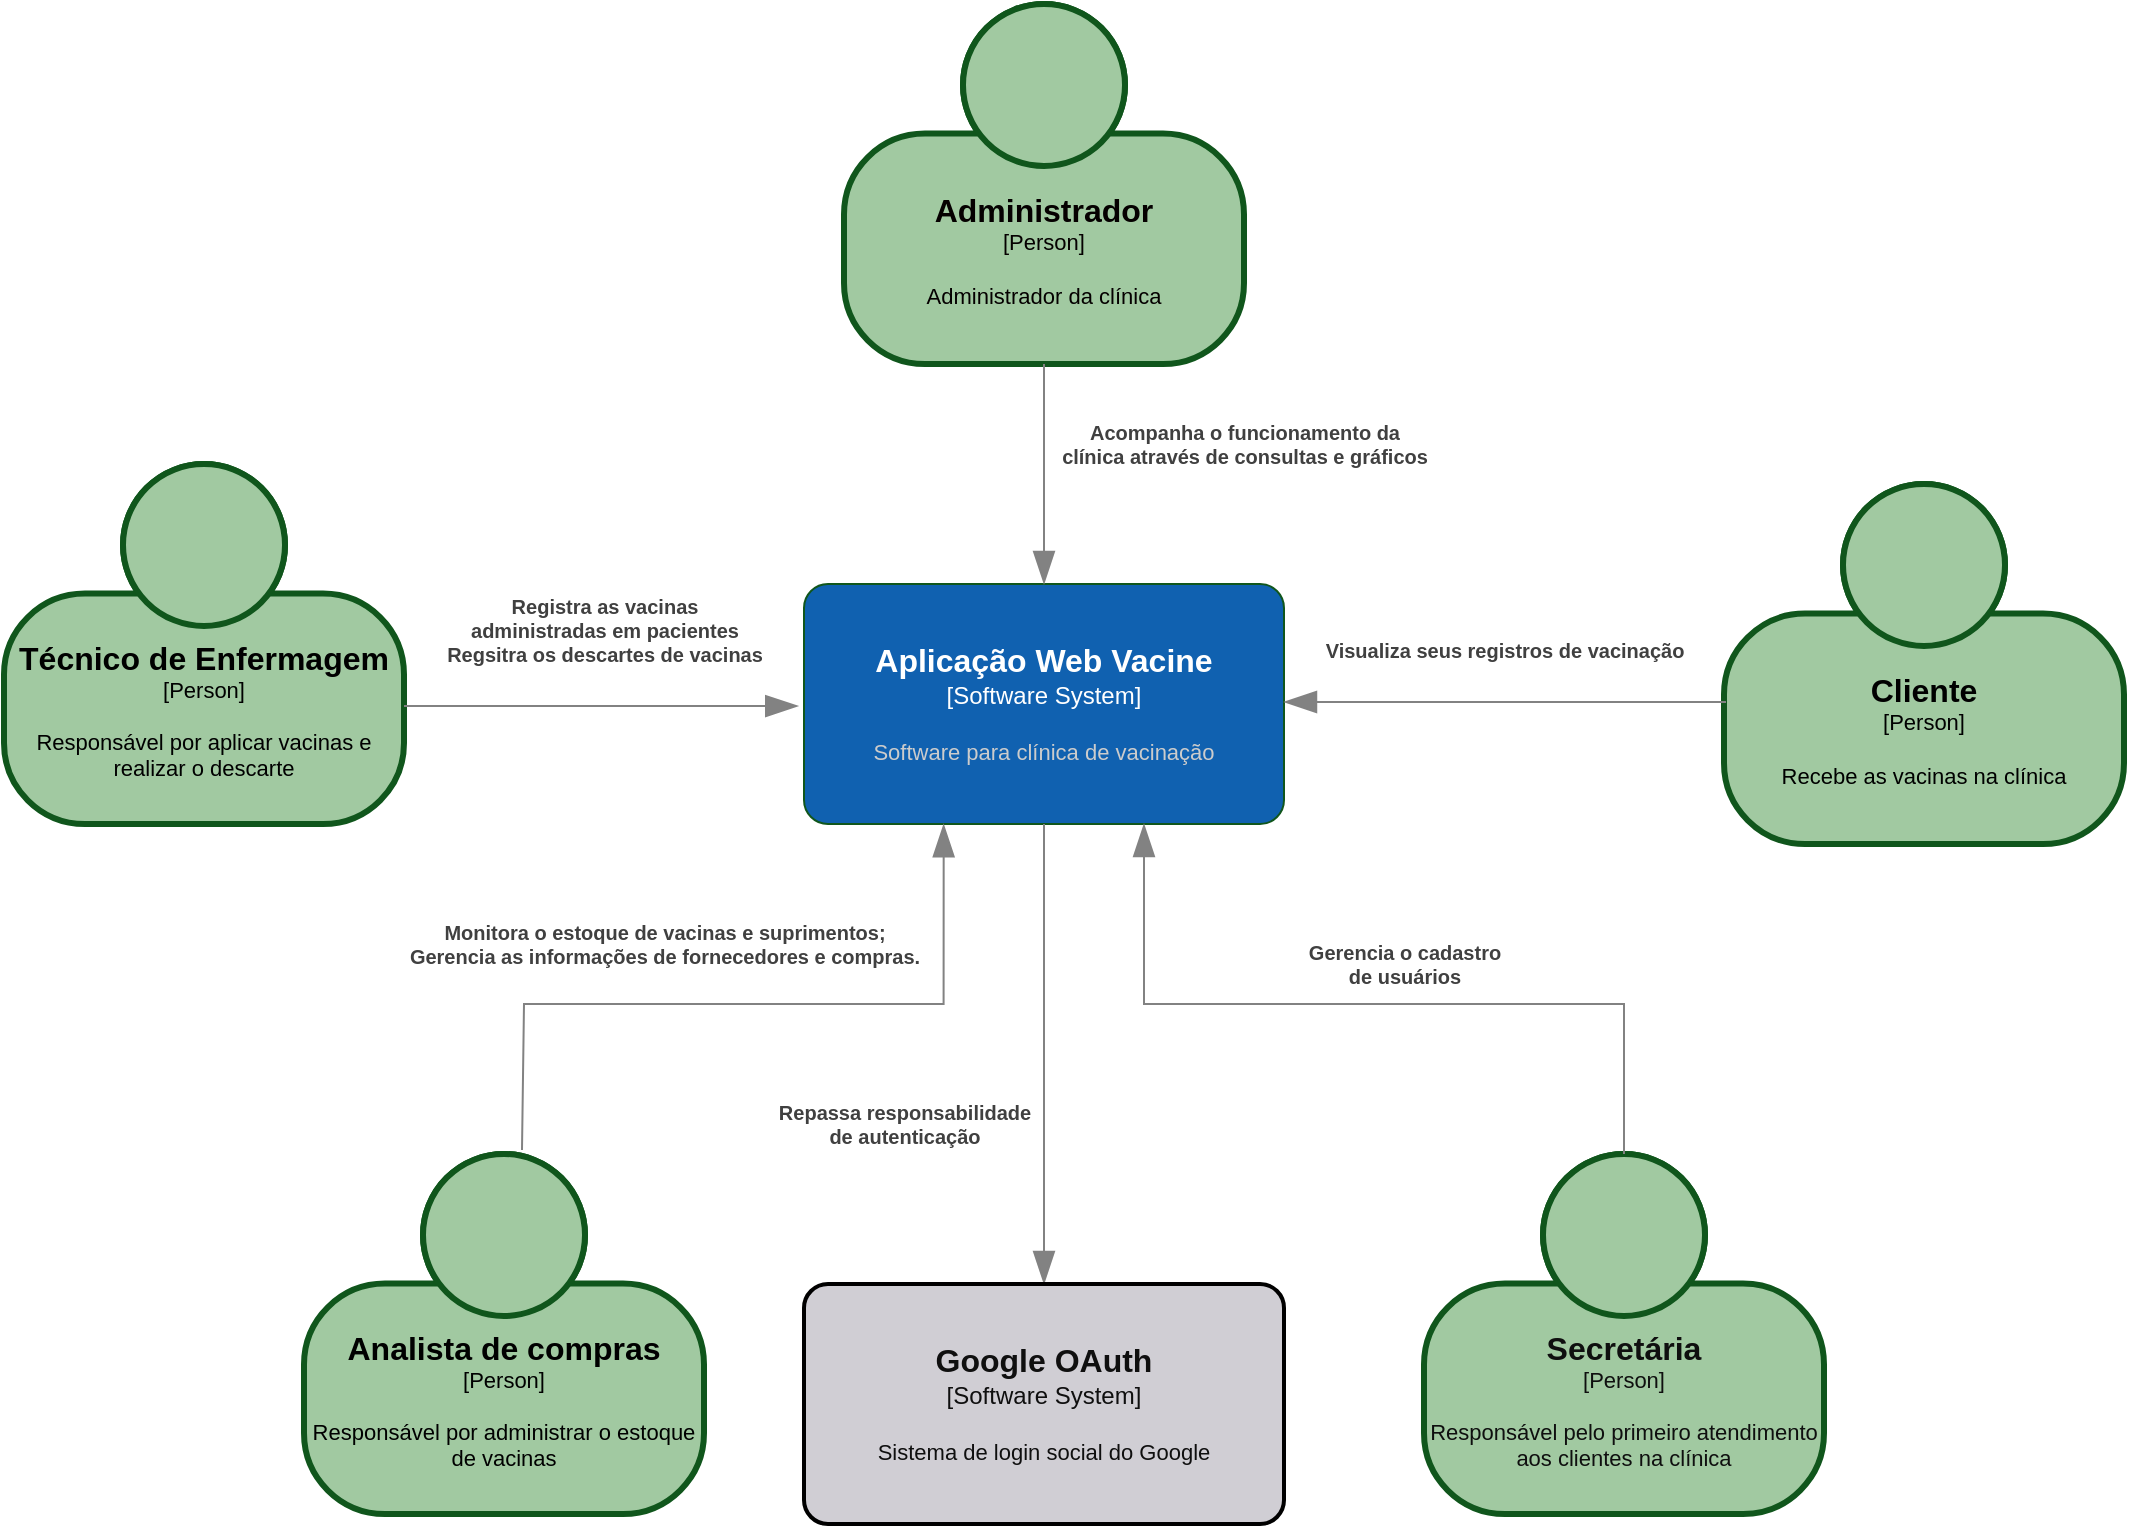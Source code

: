 <mxfile version="20.8.16" type="device" pages="4"><diagram name="Nível 1 - Contexto" id="73K2C8xCyc0DAYQ7RxVN"><mxGraphModel dx="1380" dy="844" grid="1" gridSize="10" guides="1" tooltips="1" connect="1" arrows="1" fold="1" page="1" pageScale="1" pageWidth="827" pageHeight="1169" math="0" shadow="0"><root><mxCell id="0"/><mxCell id="1" parent="0"/><object placeholders="1" c4Name="Administrador" c4Type="Person" c4Description="Administrador da clínica" label="&lt;font style=&quot;font-size: 16px&quot;&gt;&lt;b&gt;%c4Name%&lt;/b&gt;&lt;/font&gt;&lt;div&gt;[%c4Type%]&lt;/div&gt;&lt;br&gt;&lt;div&gt;&lt;font style=&quot;font-size: 11px&quot;&gt;&lt;font&gt;%c4Description%&lt;/font&gt;&lt;/font&gt;&lt;/div&gt;" id="inRrc2OK4yCZ43XWnwQZ-1"><mxCell style="html=1;fontSize=11;dashed=0;whiteSpace=wrap;fillColor=#A1C9A1;strokeColor=#10561C;fontColor=#050000;shape=mxgraph.c4.person2;align=center;metaEdit=1;points=[[0.5,0,0],[1,0.5,0],[1,0.75,0],[0.75,1,0],[0.5,1,0],[0.25,1,0],[0,0.75,0],[0,0.5,0]];resizable=0;strokeWidth=3;" parent="1" vertex="1"><mxGeometry x="640" y="10" width="200" height="180" as="geometry"/></mxCell></object><object placeholders="1" c4Name="Aplicação Web Vacine" c4Type="Software System" c4Description="Software para clínica de vacinação" label="&lt;font style=&quot;font-size: 16px&quot;&gt;&lt;b&gt;%c4Name%&lt;/b&gt;&lt;/font&gt;&lt;div&gt;[%c4Type%]&lt;/div&gt;&lt;br&gt;&lt;div&gt;&lt;font style=&quot;font-size: 11px&quot;&gt;&lt;font color=&quot;#cccccc&quot;&gt;%c4Description%&lt;/font&gt;&lt;/div&gt;" id="inRrc2OK4yCZ43XWnwQZ-5"><mxCell style="rounded=1;whiteSpace=wrap;html=1;labelBackgroundColor=none;fillColor=#1061B0;fontColor=#ffffff;align=center;arcSize=10;strokeColor=#10561C;metaEdit=1;resizable=0;points=[[0.25,0,0],[0.5,0,0],[0.75,0,0],[1,0.25,0],[1,0.5,0],[1,0.75,0],[0.75,1,0],[0.5,1,0],[0.25,1,0],[0,0.75,0],[0,0.5,0],[0,0.25,0]];" parent="1" vertex="1"><mxGeometry x="620" y="300" width="240" height="120" as="geometry"/></mxCell></object><object placeholders="1" c4Name="Cliente" c4Type="Person" c4Description="Recebe as vacinas na clínica" label="&lt;font style=&quot;font-size: 16px&quot;&gt;&lt;b&gt;%c4Name%&lt;/b&gt;&lt;/font&gt;&lt;div&gt;[%c4Type%]&lt;/div&gt;&lt;br&gt;&lt;div&gt;&lt;font style=&quot;font-size: 11px&quot;&gt;&lt;font&gt;%c4Description%&lt;/font&gt;&lt;/font&gt;&lt;/div&gt;" id="inRrc2OK4yCZ43XWnwQZ-12"><mxCell style="html=1;fontSize=11;dashed=0;whiteSpace=wrap;fillColor=#A1C9A1;strokeColor=#10561C;fontColor=#000000;shape=mxgraph.c4.person2;align=center;metaEdit=1;points=[[0.5,0,0],[1,0.5,0],[1,0.75,0],[0.75,1,0],[0.5,1,0],[0.25,1,0],[0,0.75,0],[0,0.5,0]];resizable=0;strokeWidth=3;" parent="1" vertex="1"><mxGeometry x="1080" y="250" width="200" height="180" as="geometry"/></mxCell></object><object placeholders="1" c4Type="Relationship" c4Description="Visualiza seus registros de vacinação" label="&lt;div style=&quot;text-align: left&quot;&gt;&lt;div style=&quot;text-align: center&quot;&gt;&lt;b&gt;%c4Description%&lt;/b&gt;&lt;/div&gt;" id="inRrc2OK4yCZ43XWnwQZ-15"><mxCell style="endArrow=blockThin;html=1;fontSize=10;fontColor=#404040;strokeWidth=1;endFill=1;strokeColor=#828282;elbow=vertical;metaEdit=1;endSize=14;startSize=14;jumpStyle=arc;jumpSize=16;rounded=0;edgeStyle=orthogonalEdgeStyle;exitX=0.005;exitY=0.589;exitDx=0;exitDy=0;exitPerimeter=0;" parent="1" edge="1"><mxGeometry x="0.004" y="-26" width="240" relative="1" as="geometry"><mxPoint x="1081" y="359.02" as="sourcePoint"/><mxPoint x="860" y="359" as="targetPoint"/><Array as="points"><mxPoint x="1080" y="359"/><mxPoint x="1080" y="359"/></Array><mxPoint as="offset"/></mxGeometry></mxCell></object><object placeholders="1" c4Name="Técnico de Enfermagem" c4Type="Person" c4Description="Responsável por aplicar vacinas e realizar o descarte" label="&lt;font style=&quot;font-size: 16px&quot;&gt;&lt;b&gt;%c4Name%&lt;/b&gt;&lt;/font&gt;&lt;div&gt;[%c4Type%]&lt;/div&gt;&lt;br&gt;&lt;div&gt;&lt;font style=&quot;font-size: 11px&quot;&gt;&lt;font&gt;%c4Description%&lt;/font&gt;&lt;/font&gt;&lt;/div&gt;" id="inRrc2OK4yCZ43XWnwQZ-16"><mxCell style="html=1;fontSize=11;dashed=0;whiteSpace=wrap;fillColor=#A1C9A1;strokeColor=#10561c;fontColor=#000000;shape=mxgraph.c4.person2;align=center;metaEdit=1;points=[[0.5,0,0],[1,0.5,0],[1,0.75,0],[0.75,1,0],[0.5,1,0],[0.25,1,0],[0,0.75,0],[0,0.5,0]];resizable=0;strokeWidth=3;" parent="1" vertex="1"><mxGeometry x="220" y="240" width="200" height="180" as="geometry"/></mxCell></object><object placeholders="1" c4Type="Relationship" c4Description="Registra as vacinas &#10;administradas em pacientes&#10;Regsitra os descartes de vacinas" label="&lt;div style=&quot;text-align: left&quot;&gt;&lt;div style=&quot;text-align: center&quot;&gt;&lt;b&gt;%c4Description%&lt;/b&gt;&lt;/div&gt;" id="inRrc2OK4yCZ43XWnwQZ-17"><mxCell style="endArrow=blockThin;html=1;fontSize=10;fontColor=#404040;strokeWidth=1;endFill=1;strokeColor=#828282;elbow=vertical;metaEdit=1;endSize=14;startSize=14;jumpStyle=arc;jumpSize=16;rounded=0;edgeStyle=orthogonalEdgeStyle;entryX=-0.012;entryY=0.567;entryDx=0;entryDy=0;entryPerimeter=0;" parent="1" edge="1"><mxGeometry x="0.015" y="38" width="240" relative="1" as="geometry"><mxPoint x="420" y="361" as="sourcePoint"/><mxPoint x="617.12" y="361.04" as="targetPoint"/><Array as="points"><mxPoint x="423" y="361"/></Array><mxPoint as="offset"/></mxGeometry></mxCell></object><object placeholders="1" c4Name="Analista de compras" c4Type="Person" c4Description="Responsável por administrar o estoque de vacinas" label="&lt;font style=&quot;font-size: 16px&quot;&gt;&lt;b&gt;%c4Name%&lt;/b&gt;&lt;/font&gt;&lt;div&gt;[%c4Type%]&lt;/div&gt;&lt;br&gt;&lt;div&gt;&lt;font style=&quot;font-size: 11px&quot;&gt;&lt;font&gt;%c4Description%&lt;/font&gt;&lt;/font&gt;&lt;/div&gt;" id="inRrc2OK4yCZ43XWnwQZ-18"><mxCell style="html=1;fontSize=11;dashed=0;whiteSpace=wrap;fillColor=#A1C9A1;strokeColor=#10561C;fontColor=#000000;shape=mxgraph.c4.person2;align=center;metaEdit=1;points=[[0.5,0,0],[1,0.5,0],[1,0.75,0],[0.75,1,0],[0.5,1,0],[0.25,1,0],[0,0.75,0],[0,0.5,0]];resizable=0;strokeWidth=3;" parent="1" vertex="1"><mxGeometry x="370" y="585" width="200" height="180" as="geometry"/></mxCell></object><object placeholders="1" c4Type="Relationship" c4Description="Monitora o estoque de vacinas e suprimentos;&#10;Gerencia as informações de fornecedores e compras." label="&lt;div style=&quot;text-align: left&quot;&gt;&lt;div style=&quot;text-align: center&quot;&gt;&lt;b&gt;%c4Description%&lt;/b&gt;&lt;/div&gt;" id="inRrc2OK4yCZ43XWnwQZ-19"><mxCell style="endArrow=blockThin;html=1;fontSize=10;fontColor=#404040;strokeWidth=1;endFill=1;strokeColor=#828282;elbow=vertical;metaEdit=1;endSize=14;startSize=14;jumpStyle=arc;jumpSize=16;rounded=0;edgeStyle=orthogonalEdgeStyle;exitX=0.545;exitY=-0.011;exitDx=0;exitDy=0;exitPerimeter=0;entryX=0.291;entryY=1.001;entryDx=0;entryDy=0;entryPerimeter=0;" parent="1" source="inRrc2OK4yCZ43XWnwQZ-18" target="inRrc2OK4yCZ43XWnwQZ-5" edge="1"><mxGeometry x="-0.229" y="30" width="240" relative="1" as="geometry"><mxPoint x="756" y="570" as="sourcePoint"/><mxPoint x="690" y="440" as="targetPoint"/><Array as="points"><mxPoint x="480" y="510"/><mxPoint x="690" y="510"/></Array><mxPoint as="offset"/></mxGeometry></mxCell></object><object placeholders="1" c4Name="Secretária" c4Type="Person" c4Description="Responsável pelo primeiro atendimento aos clientes na clínica" label="&lt;font style=&quot;font-size: 16px&quot;&gt;&lt;b&gt;%c4Name%&lt;/b&gt;&lt;/font&gt;&lt;div&gt;[%c4Type%]&lt;/div&gt;&lt;br&gt;&lt;div&gt;&lt;font style=&quot;font-size: 11px&quot;&gt;&lt;font&gt;%c4Description%&lt;/font&gt;&lt;/font&gt;&lt;/div&gt;" id="XXLZwwnLNMmC29QQ6V6B-1"><mxCell style="html=1;fontSize=11;dashed=0;whiteSpace=wrap;fillColor=#A1C9A1;strokeColor=#10561C;fontColor=#0F0F0F;shape=mxgraph.c4.person2;align=center;metaEdit=1;points=[[0.5,0,0],[1,0.5,0],[1,0.75,0],[0.75,1,0],[0.5,1,0],[0.25,1,0],[0,0.75,0],[0,0.5,0]];resizable=0;strokeWidth=3;" parent="1" vertex="1"><mxGeometry x="930" y="585" width="200" height="180" as="geometry"/></mxCell></object><object placeholders="1" c4Type="Relationship" c4Description="Gerencia o cadastro&#10;de usuários" label="&lt;div style=&quot;text-align: left&quot;&gt;&lt;div style=&quot;text-align: center&quot;&gt;&lt;b&gt;%c4Description%&lt;/b&gt;&lt;/div&gt;" id="XXLZwwnLNMmC29QQ6V6B-2"><mxCell style="endArrow=blockThin;html=1;fontSize=10;fontColor=#404040;strokeWidth=1;endFill=1;strokeColor=#828282;elbow=vertical;metaEdit=1;endSize=14;startSize=14;jumpStyle=arc;jumpSize=16;rounded=0;edgeStyle=orthogonalEdgeStyle;exitX=0.5;exitY=0;exitDx=0;exitDy=0;exitPerimeter=0;" parent="1" source="XXLZwwnLNMmC29QQ6V6B-1" target="inRrc2OK4yCZ43XWnwQZ-5" edge="1"><mxGeometry x="-0.086" y="-20" width="240" relative="1" as="geometry"><mxPoint x="950" y="560" as="sourcePoint"/><mxPoint x="830" y="440" as="targetPoint"/><Array as="points"><mxPoint x="1030" y="510"/><mxPoint x="790" y="510"/></Array><mxPoint as="offset"/></mxGeometry></mxCell></object><object placeholders="1" c4Type="Relationship" c4Description="Acompanha o funcionamento da&#10; clínica através de consultas e gráficos" label="&lt;div style=&quot;text-align: left&quot;&gt;&lt;div style=&quot;text-align: center&quot;&gt;&lt;b&gt;%c4Description%&lt;/b&gt;&lt;/div&gt;" id="XXLZwwnLNMmC29QQ6V6B-5"><mxCell style="endArrow=blockThin;html=1;fontSize=10;fontColor=#404040;strokeWidth=1;endFill=1;strokeColor=#828282;elbow=vertical;metaEdit=1;endSize=14;startSize=14;jumpStyle=arc;jumpSize=16;rounded=0;edgeStyle=orthogonalEdgeStyle;exitX=0.5;exitY=1;exitDx=0;exitDy=0;exitPerimeter=0;entryX=0.5;entryY=0;entryDx=0;entryDy=0;entryPerimeter=0;" parent="1" source="inRrc2OK4yCZ43XWnwQZ-1" target="inRrc2OK4yCZ43XWnwQZ-5" edge="1"><mxGeometry x="-0.273" y="100" width="240" relative="1" as="geometry"><mxPoint x="700" y="210" as="sourcePoint"/><mxPoint x="740" y="280" as="targetPoint"/><mxPoint as="offset"/></mxGeometry></mxCell></object><object placeholders="1" c4Type="Relationship" c4Description="Repassa responsabilidade&#10;de autenticação" label="&lt;div style=&quot;text-align: left&quot;&gt;&lt;div style=&quot;text-align: center&quot;&gt;&lt;b&gt;%c4Description%&lt;/b&gt;&lt;/div&gt;" id="XXLZwwnLNMmC29QQ6V6B-7"><mxCell style="endArrow=blockThin;html=1;fontSize=10;fontColor=#404040;strokeWidth=1;endFill=1;strokeColor=#828282;elbow=vertical;metaEdit=1;endSize=14;startSize=14;jumpStyle=arc;jumpSize=16;rounded=0;edgeStyle=orthogonalEdgeStyle;entryX=0.5;entryY=0;entryDx=0;entryDy=0;entryPerimeter=0;exitX=0.5;exitY=1;exitDx=0;exitDy=0;exitPerimeter=0;" parent="1" source="inRrc2OK4yCZ43XWnwQZ-5" target="XXLZwwnLNMmC29QQ6V6B-6" edge="1"><mxGeometry x="0.304" y="-70" width="240" relative="1" as="geometry"><mxPoint x="870" y="580" as="sourcePoint"/><mxPoint x="740" y="580" as="targetPoint"/><Array as="points"/><mxPoint as="offset"/></mxGeometry></mxCell></object><object placeholders="1" c4Name="Google OAuth" c4Type="Software System" c4Description="Sistema de login social do Google" label="&lt;font style=&quot;font-size: 16px&quot;&gt;&lt;b&gt;%c4Name%&lt;/b&gt;&lt;/font&gt;&lt;div&gt;[%c4Type%]&lt;/div&gt;&lt;br&gt;&lt;div&gt;&lt;font style=&quot;font-size: 11px&quot;&gt;&lt;font&gt;%c4Description%&lt;/font&gt;&lt;/font&gt;&lt;/div&gt;" id="XXLZwwnLNMmC29QQ6V6B-6"><mxCell style="rounded=1;whiteSpace=wrap;html=1;labelBackgroundColor=none;fillColor=#D0CED4;fontColor=#0F0F0F;align=center;arcSize=10;strokeColor=#000000;metaEdit=1;resizable=0;points=[[0.25,0,0],[0.5,0,0],[0.75,0,0],[1,0.25,0],[1,0.5,0],[1,0.75,0],[0.75,1,0],[0.5,1,0],[0.25,1,0],[0,0.75,0],[0,0.5,0],[0,0.25,0]];fontSize=12;strokeWidth=2;" parent="1" vertex="1"><mxGeometry x="620" y="650" width="240" height="120" as="geometry"/></mxCell></object></root></mxGraphModel></diagram><diagram id="AoH2PkUSdC4YBmgbLfaT" name="Nível 2 - Contêiner"><mxGraphModel dx="3336" dy="2704" grid="1" gridSize="10" guides="1" tooltips="1" connect="1" arrows="1" fold="1" page="1" pageScale="1" pageWidth="827" pageHeight="1169" math="0" shadow="0"><root><mxCell id="0"/><mxCell id="1" parent="0"/><object placeholders="1" c4Name="Vacine" c4Type="SystemScopeBoundary" c4Application="Aplicação Web" label="&lt;font style=&quot;font-size: 16px&quot;&gt;&lt;b&gt;&lt;div style=&quot;text-align: left&quot;&gt;%c4Name%&lt;/div&gt;&lt;/b&gt;&lt;/font&gt;&lt;div style=&quot;text-align: left&quot;&gt;[%c4Application%]&lt;/div&gt;" id="e4w3qgS605PI6_X6BHju-1"><mxCell style="rounded=1;fontSize=11;whiteSpace=wrap;html=1;dashed=1;arcSize=20;fillColor=#D4E1F5;strokeColor=#1061B0;fontColor=#333333;labelBackgroundColor=none;align=left;verticalAlign=bottom;labelBorderColor=none;spacingTop=0;spacing=10;dashPattern=8 4;metaEdit=1;rotatable=0;perimeter=rectanglePerimeter;noLabel=0;labelPadding=0;allowArrows=0;connectable=0;expand=0;recursiveResize=0;editable=1;pointerEvents=0;absoluteArcSize=1;points=[[0.25,0,0],[0.5,0,0],[0.75,0,0],[1,0.25,0],[1,0.5,0],[1,0.75,0],[0.75,1,0],[0.5,1,0],[0.25,1,0],[0,0.75,0],[0,0.5,0],[0,0.25,0]];sketch=0;strokeWidth=6;fontFamily=Verdana;opacity=50;" vertex="1" parent="1"><mxGeometry x="130" y="150" width="1350" height="670" as="geometry"/></mxCell></object><object placeholders="1" c4Name="Administrador" c4Type="Person" c4Description="Administrador da clínica" label="&lt;font style=&quot;font-size: 14px;&quot;&gt;&lt;b style=&quot;font-size: 14px;&quot;&gt;%c4Name%&lt;/b&gt;&lt;/font&gt;&lt;div style=&quot;font-size: 14px;&quot;&gt;[%c4Type%]&lt;/div&gt;&lt;br style=&quot;font-size: 14px;&quot;&gt;&lt;div style=&quot;font-size: 14px;&quot;&gt;&lt;font style=&quot;font-size: 14px;&quot;&gt;&lt;font style=&quot;font-size: 14px;&quot;&gt;%c4Description%&lt;/font&gt;&lt;/font&gt;&lt;/div&gt;" id="Tl2PyJqhp5kWQuYcn07v-1"><mxCell style="html=1;fontSize=14;dashed=0;whiteSpace=wrap;fillColor=#A1C9A1;strokeColor=#10561C;fontColor=#050000;shape=mxgraph.c4.person2;align=center;metaEdit=1;points=[[0.5,0,0],[1,0.5,0],[1,0.75,0],[0.75,1,0],[0.5,1,0],[0.25,1,0],[0,0.75,0],[0,0.5,0]];resizable=0;strokeWidth=3;verticalAlign=middle;" vertex="1" parent="1"><mxGeometry x="710" y="-210" width="200" height="180" as="geometry"/></mxCell></object><object placeholders="1" c4Name="Cliente" c4Type="Person" c4Description="Recebe as vacinas na clínica" label="&lt;font style=&quot;font-size: 14px;&quot;&gt;&lt;b style=&quot;font-size: 14px;&quot;&gt;%c4Name%&lt;/b&gt;&lt;/font&gt;&lt;div style=&quot;font-size: 14px;&quot;&gt;[%c4Type%]&lt;/div&gt;&lt;br style=&quot;font-size: 14px;&quot;&gt;&lt;div style=&quot;font-size: 14px;&quot;&gt;&lt;font style=&quot;font-size: 14px;&quot;&gt;&lt;font style=&quot;font-size: 14px;&quot;&gt;%c4Description%&lt;/font&gt;&lt;/font&gt;&lt;/div&gt;" id="Tl2PyJqhp5kWQuYcn07v-3"><mxCell style="html=1;fontSize=14;dashed=0;whiteSpace=wrap;fillColor=#A1C9A1;strokeColor=#10561C;fontColor=#000000;shape=mxgraph.c4.person2;align=center;metaEdit=1;points=[[0.5,0,0],[1,0.5,0],[1,0.75,0],[0.75,1,0],[0.5,1,0],[0.25,1,0],[0,0.75,0],[0,0.5,0]];resizable=0;strokeWidth=3;verticalAlign=middle;" vertex="1" parent="1"><mxGeometry x="1000" y="-210" width="200" height="180" as="geometry"/></mxCell></object><object placeholders="1" c4Type="Relationship" c4Description="Visualiza seus registros&#10; de vacinação" label="&lt;div style=&quot;text-align: left; font-size: 12px;&quot;&gt;&lt;div style=&quot;text-align: center; font-size: 12px;&quot;&gt;&lt;b style=&quot;font-size: 12px;&quot;&gt;%c4Description%&lt;/b&gt;&lt;/div&gt;&lt;/div&gt;" id="Tl2PyJqhp5kWQuYcn07v-4"><mxCell style="endArrow=blockThin;html=1;fontSize=12;fontColor=#404040;strokeWidth=1;endFill=1;strokeColor=#828282;elbow=vertical;metaEdit=1;endSize=14;startSize=14;jumpStyle=arc;jumpSize=16;rounded=0;edgeStyle=orthogonalEdgeStyle;entryX=0.693;entryY=-0.019;entryDx=0;entryDy=0;entryPerimeter=0;" edge="1" parent="1" target="46M2CiphSOYY7bHVVsEG-1"><mxGeometry x="-1" y="-67" width="240" relative="1" as="geometry"><mxPoint x="1210" y="-60" as="sourcePoint"/><mxPoint x="1160" y="220" as="targetPoint"/><Array as="points"><mxPoint x="1270" y="-60"/><mxPoint x="1270" y="210"/><mxPoint x="1267" y="210"/></Array><mxPoint x="-30" y="-7" as="offset"/></mxGeometry></mxCell></object><object placeholders="1" c4Name="Técnico de Enfermagem" c4Type="Person" c4Description="Responsável por aplicar vacinas e realizar o descarte" label="&lt;font style=&quot;font-size: 14px;&quot;&gt;&lt;b style=&quot;font-size: 14px;&quot;&gt;%c4Name%&lt;/b&gt;&lt;/font&gt;&lt;div style=&quot;font-size: 14px;&quot;&gt;[%c4Type%]&lt;/div&gt;&lt;br style=&quot;font-size: 14px;&quot;&gt;&lt;div style=&quot;font-size: 14px;&quot;&gt;&lt;font style=&quot;font-size: 14px;&quot;&gt;&lt;font style=&quot;font-size: 14px;&quot;&gt;%c4Description%&lt;/font&gt;&lt;/font&gt;&lt;/div&gt;" id="Tl2PyJqhp5kWQuYcn07v-5"><mxCell style="html=1;fontSize=14;dashed=0;whiteSpace=wrap;fillColor=#A1C9A1;strokeColor=#10561c;fontColor=#000000;shape=mxgraph.c4.person2;align=center;metaEdit=1;points=[[0.5,0,0],[1,0.5,0],[1,0.75,0],[0.75,1,0],[0.5,1,0],[0.25,1,0],[0,0.75,0],[0,0.5,0]];resizable=0;strokeWidth=3;verticalAlign=middle;" vertex="1" parent="1"><mxGeometry x="420" y="-210" width="200" height="180" as="geometry"/></mxCell></object><object placeholders="1" c4Type="Relationship" c4Description="Registra as vacinas &#10;administradas em pacientes&#10;Regsitra os descartes de vacinas" label="&lt;div style=&quot;text-align: left; font-size: 12px;&quot;&gt;&lt;div style=&quot;text-align: center; font-size: 12px;&quot;&gt;&lt;b style=&quot;font-size: 12px;&quot;&gt;%c4Description%&lt;/b&gt;&lt;/div&gt;&lt;/div&gt;" id="Tl2PyJqhp5kWQuYcn07v-6"><mxCell style="endArrow=blockThin;html=1;fontSize=12;fontColor=#404040;strokeWidth=1;endFill=1;strokeColor=#828282;elbow=vertical;metaEdit=1;endSize=14;startSize=14;jumpStyle=arc;jumpSize=16;rounded=0;edgeStyle=orthogonalEdgeStyle;exitX=0.599;exitY=1.004;exitDx=0;exitDy=0;exitPerimeter=0;" edge="1" parent="1" source="Tl2PyJqhp5kWQuYcn07v-5"><mxGeometry x="-0.541" y="40" width="240" relative="1" as="geometry"><mxPoint x="540" y="-10" as="sourcePoint"/><mxPoint x="1030" y="220" as="targetPoint"/><Array as="points"><mxPoint x="540" y="40"/><mxPoint x="780" y="40"/><mxPoint x="780" y="190"/><mxPoint x="1030" y="190"/></Array><mxPoint as="offset"/></mxGeometry></mxCell></object><object placeholders="1" c4Name="Analista de compras" c4Type="Person" c4Description="Responsável por administrar o estoque de vacinas" label="&lt;font style=&quot;font-size: 14px;&quot;&gt;&lt;b style=&quot;font-size: 14px;&quot;&gt;%c4Name%&lt;/b&gt;&lt;/font&gt;&lt;div style=&quot;font-size: 14px;&quot;&gt;[%c4Type%]&lt;/div&gt;&lt;br style=&quot;font-size: 14px;&quot;&gt;&lt;div style=&quot;font-size: 14px;&quot;&gt;&lt;font style=&quot;font-size: 14px;&quot;&gt;&lt;font style=&quot;font-size: 14px;&quot;&gt;%c4Description%&lt;/font&gt;&lt;/font&gt;&lt;/div&gt;" id="Tl2PyJqhp5kWQuYcn07v-7"><mxCell style="html=1;fontSize=14;dashed=0;whiteSpace=wrap;fillColor=#A1C9A1;strokeColor=#10561C;fontColor=#000000;shape=mxgraph.c4.person2;align=center;metaEdit=1;points=[[0.5,0,0],[1,0.5,0],[1,0.75,0],[0.75,1,0],[0.5,1,0],[0.25,1,0],[0,0.75,0],[0,0.5,0]];resizable=0;strokeWidth=3;verticalAlign=middle;" vertex="1" parent="1"><mxGeometry x="130" y="-210" width="200" height="180" as="geometry"/></mxCell></object><object placeholders="1" c4Type="Relationship" c4Description="Monitora o estoque de&#10;vacinas e suprimentos;&#10;Gerencia as informações de&#10;fornecedores e compras." label="&lt;div style=&quot;text-align: left; font-size: 12px;&quot;&gt;&lt;div style=&quot;text-align: center; font-size: 12px;&quot;&gt;&lt;b style=&quot;font-size: 12px;&quot;&gt;%c4Description%&lt;/b&gt;&lt;/div&gt;&lt;/div&gt;" id="Tl2PyJqhp5kWQuYcn07v-8"><mxCell style="endArrow=blockThin;html=1;fontSize=12;fontColor=#404040;strokeWidth=1;endFill=1;strokeColor=#828282;elbow=vertical;metaEdit=1;endSize=14;startSize=14;jumpStyle=arc;jumpSize=16;rounded=0;edgeStyle=orthogonalEdgeStyle;exitX=0.556;exitY=1.028;exitDx=0;exitDy=0;exitPerimeter=0;" edge="1" parent="1" source="Tl2PyJqhp5kWQuYcn07v-7"><mxGeometry x="-0.652" y="40" width="240" relative="1" as="geometry"><mxPoint x="260" y="10" as="sourcePoint"/><mxPoint x="990" y="279" as="targetPoint"/><Array as="points"><mxPoint x="241" y="60"/><mxPoint x="690" y="60"/><mxPoint x="690" y="280"/><mxPoint x="990" y="280"/></Array><mxPoint as="offset"/></mxGeometry></mxCell></object><object placeholders="1" c4Name="Secretária" c4Type="Person" c4Description="Responsável pelo primeiro atendimento aos clientes na clínica" label="&lt;font style=&quot;font-size: 14px;&quot;&gt;&lt;b style=&quot;font-size: 14px;&quot;&gt;%c4Name%&lt;/b&gt;&lt;/font&gt;&lt;div style=&quot;font-size: 14px;&quot;&gt;[%c4Type%]&lt;/div&gt;&lt;br style=&quot;font-size: 14px;&quot;&gt;&lt;div style=&quot;font-size: 14px;&quot;&gt;&lt;font style=&quot;font-size: 14px;&quot;&gt;&lt;font style=&quot;font-size: 14px;&quot;&gt;%c4Description%&lt;/font&gt;&lt;/font&gt;&lt;/div&gt;" id="Tl2PyJqhp5kWQuYcn07v-9"><mxCell style="html=1;fontSize=14;dashed=0;whiteSpace=wrap;fillColor=#A1C9A1;strokeColor=#10561C;fontColor=#0F0F0F;shape=mxgraph.c4.person2;align=center;metaEdit=1;points=[[0.5,0,0],[1,0.5,0],[1,0.75,0],[0.75,1,0],[0.5,1,0],[0.25,1,0],[0,0.75,0],[0,0.5,0]];resizable=0;strokeWidth=3;spacing=1;verticalAlign=middle;" vertex="1" parent="1"><mxGeometry x="1290" y="-210" width="200" height="180" as="geometry"/></mxCell></object><object placeholders="1" c4Type="Relationship" c4Description="Gerencia o cadastro&#10;de usuários" label="&lt;div style=&quot;text-align: left; font-size: 12px;&quot;&gt;&lt;div style=&quot;text-align: center; font-size: 12px;&quot;&gt;&lt;b style=&quot;font-size: 12px;&quot;&gt;%c4Description%&lt;/b&gt;&lt;/div&gt;&lt;/div&gt;" id="Tl2PyJqhp5kWQuYcn07v-10"><mxCell style="endArrow=blockThin;html=1;fontSize=12;fontColor=#404040;strokeWidth=1;endFill=1;strokeColor=#828282;elbow=vertical;metaEdit=1;endSize=14;startSize=14;jumpStyle=arc;jumpSize=16;rounded=0;edgeStyle=orthogonalEdgeStyle;exitX=0.991;exitY=0.901;exitDx=0;exitDy=0;exitPerimeter=0;" edge="1" parent="1" source="Tl2PyJqhp5kWQuYcn07v-9"><mxGeometry x="-1" y="56" width="240" relative="1" as="geometry"><mxPoint x="1500" y="-50" as="sourcePoint"/><mxPoint x="1390" y="310" as="targetPoint"/><Array as="points"><mxPoint x="1488" y="-50"/><mxPoint x="1540" y="-50"/><mxPoint x="1540" y="310"/></Array><mxPoint x="28" y="49" as="offset"/></mxGeometry></mxCell></object><object placeholders="1" c4Type="Relationship" c4Description="Acompanha o funcionamento&#10;da clínica através de&#10;consultas e gráficos" label="&lt;div style=&quot;text-align: left; font-size: 12px;&quot;&gt;&lt;div style=&quot;text-align: center; font-size: 12px;&quot;&gt;&lt;b style=&quot;font-size: 12px;&quot;&gt;%c4Description%&lt;/b&gt;&lt;/div&gt;&lt;/div&gt;" id="Tl2PyJqhp5kWQuYcn07v-11"><mxCell style="endArrow=blockThin;html=1;fontSize=12;fontColor=#404040;strokeWidth=1;endFill=1;strokeColor=#828282;elbow=vertical;metaEdit=1;endSize=14;startSize=14;jumpStyle=arc;jumpSize=16;rounded=0;edgeStyle=orthogonalEdgeStyle;exitX=0.5;exitY=1;exitDx=0;exitDy=0;exitPerimeter=0;entryX=0.425;entryY=0;entryDx=0;entryDy=0;entryPerimeter=0;" edge="1" parent="1" source="Tl2PyJqhp5kWQuYcn07v-1" target="46M2CiphSOYY7bHVVsEG-1"><mxGeometry x="-0.279" y="40" width="240" relative="1" as="geometry"><mxPoint x="780" y="150" as="sourcePoint"/><mxPoint x="1160" y="210" as="targetPoint"/><mxPoint as="offset"/><Array as="points"><mxPoint x="830" y="50"/><mxPoint x="1160" y="50"/></Array></mxGeometry></mxCell></object><object placeholders="1" c4Name="Google OAuth" c4Type="Software System" c4Description="Sistema de login social do Google" label="&lt;font style=&quot;font-size: 16px&quot;&gt;&lt;b&gt;%c4Name%&lt;/b&gt;&lt;/font&gt;&lt;div&gt;[%c4Type%]&lt;/div&gt;&lt;br&gt;&lt;div&gt;&lt;font style=&quot;font-size: 11px&quot;&gt;&lt;font&gt;%c4Description%&lt;/font&gt;&lt;/font&gt;&lt;/div&gt;" id="Tl2PyJqhp5kWQuYcn07v-13"><mxCell style="rounded=1;whiteSpace=wrap;html=1;labelBackgroundColor=none;fillColor=#D0CED4;fontColor=#0F0F0F;align=center;arcSize=10;strokeColor=#000000;metaEdit=1;resizable=0;points=[[0.25,0,0],[0.5,0,0],[0.75,0,0],[1,0.25,0],[1,0.5,0],[1,0.75,0],[0.75,1,0],[0.5,1,0],[0.25,1,0],[0,0.75,0],[0,0.5,0],[0,0.25,0]];fontSize=12;strokeWidth=2;" vertex="1" parent="1"><mxGeometry x="1650" y="310" width="240" height="120" as="geometry"/></mxCell></object><object placeholders="1" c4Type="Banco de dados" c4Container="Contêiner " c4Technology="MongoDB Atlas" c4Description="Servidor de Banco de dados NoSQL de documentos que armazena todas as coleções do sistema" label="&lt;font style=&quot;font-size: 16px;&quot;&gt;&lt;b style=&quot;font-size: 16px;&quot;&gt;%c4Type%&lt;/b&gt;&lt;/font&gt;&lt;div style=&quot;font-size: 16px;&quot;&gt;[%c4Container%:&amp;nbsp;%c4Technology%]&lt;/div&gt;&lt;br style=&quot;font-size: 16px;&quot;&gt;&lt;div style=&quot;font-size: 16px;&quot;&gt;&lt;font style=&quot;font-size: 16px;&quot;&gt;&lt;font style=&quot;font-size: 16px;&quot;&gt;%c4Description%&lt;/font&gt;&lt;/font&gt;&lt;/div&gt;" id="XrDm7I2VFXJ9CfQhyOGo-1"><mxCell style="shape=cylinder3;size=15;whiteSpace=wrap;html=1;boundedLbl=1;rounded=0;labelBackgroundColor=none;fillColor=#7EA6E0;fontSize=16;fontColor=#0F0F0F;align=center;strokeColor=#1061B0;metaEdit=1;points=[[0.5,0,0],[1,0.25,0],[1,0.5,0],[1,0.75,0],[0.5,1,0],[0,0.75,0],[0,0.5,0],[0,0.25,0]];resizable=1;strokeWidth=6;fontFamily=Verdana;" vertex="1" parent="1"><mxGeometry x="1040" y="550" width="360" height="180" as="geometry"/></mxCell></object><object placeholders="1" c4Name="Back End - API REST" c4Type="Contêiner " c4Technology="NodeJS, Express" c4Description="Gerencia as rotas das solicitações HTTP e envia as respostas;&#10;&#10;API responsável pela lógica de negócio, autorização, autenticação e persistência da aplicação;" label="&lt;font style=&quot;font-size: 16px;&quot;&gt;&lt;b style=&quot;font-size: 16px;&quot;&gt;%c4Name%&lt;/b&gt;&lt;/font&gt;&lt;div style=&quot;font-size: 16px;&quot;&gt;[%c4Type%: %c4Technology%]&lt;/div&gt;&lt;br style=&quot;font-size: 16px;&quot;&gt;&lt;div style=&quot;font-size: 16px;&quot;&gt;&lt;font style=&quot;font-size: 16px;&quot;&gt;&lt;font style=&quot;font-size: 16px;&quot;&gt;%c4Description%&lt;/font&gt;&lt;/font&gt;&lt;/div&gt;" id="7dWJHPFTsRTaSiOx48kh-1"><mxCell style="rounded=1;whiteSpace=wrap;html=1;fontSize=16;labelBackgroundColor=none;fillColor=#7EA6E0;fontColor=#000000;align=center;arcSize=0;strokeColor=#1061B0;metaEdit=1;resizable=1;points=[[0.25,0,0],[0.5,0,0],[0.75,0,0],[1,0.25,0],[1,0.5,0],[1,0.75,0],[0.75,1,0],[0.5,1,0],[0.25,1,0],[0,0.75,0],[0,0.5,0],[0,0.25,0]];movable=1;rotatable=1;deletable=1;editable=1;connectable=1;fontFamily=Verdana;strokeWidth=6;" vertex="1" parent="1"><mxGeometry x="220" y="550" width="510" height="190" as="geometry"/></mxCell></object><object placeholders="1" c4Type="Front-End: Single Page Application" c4Container="Container" c4Technology="Angular, Javascript, Material design" c4Description="Fornece todas as funcionalidades&#10;do sistema via web-browser" label="&lt;font style=&quot;font-size: 16px;&quot;&gt;&lt;b style=&quot;font-size: 16px;&quot;&gt;%c4Type%&lt;/b&gt;&lt;/font&gt;&lt;div style=&quot;font-size: 16px;&quot;&gt;[%c4Container%:&amp;nbsp;%c4Technology%]&lt;/div&gt;&lt;br style=&quot;font-size: 16px;&quot;&gt;&lt;div style=&quot;font-size: 16px;&quot;&gt;&lt;font style=&quot;font-size: 16px;&quot;&gt;&lt;font style=&quot;font-size: 16px;&quot;&gt;%c4Description%&lt;/font&gt;&lt;/font&gt;&lt;/div&gt;" id="46M2CiphSOYY7bHVVsEG-1"><mxCell style="shape=mxgraph.c4.webBrowserContainer2;whiteSpace=wrap;html=1;boundedLbl=1;rounded=0;labelBackgroundColor=none;strokeColor=#994C00;fillColor=#7EA6E0;strokeColor=#118ACD;strokeColor2=#0E7DAD;fontSize=16;fontColor=#000000;align=center;metaEdit=1;points=[[0,0.25,0,0,0],[0,0.5,0,0,0],[0,0.75,0,0,0],[0.5,0,0,0,0],[0.5,1,0,0,0],[1,0.25,0,0,0],[1,0.5,0,0,0],[1,0.75,0,0,0]];resizable=1;fontFamily=Verdana;strokeWidth=6;" vertex="1" parent="1"><mxGeometry x="990" y="230" width="400" height="190" as="geometry"/></mxCell></object><object placeholders="1" c4Name="Servidor Web" c4Type="Container" c4Technology="Express" c4Description="Envia o conteúdo estático do site&#10;e a Single Page Application" label="&lt;font style=&quot;font-size: 16px&quot;&gt;&lt;b style=&quot;font-size: 16px;&quot;&gt;%c4Name%&lt;/b&gt;&lt;/font&gt;&lt;div style=&quot;font-size: 16px;&quot;&gt;[%c4Type%: %c4Technology%]&lt;/div&gt;&lt;br style=&quot;font-size: 16px;&quot;&gt;&lt;div style=&quot;font-size: 16px;&quot;&gt;&lt;font style=&quot;font-size: 16px;&quot;&gt;&lt;font style=&quot;font-size: 16px;&quot;&gt;%c4Description%&lt;/font&gt;&lt;/font&gt;&lt;/div&gt;" id="46M2CiphSOYY7bHVVsEG-2"><mxCell style="rounded=1;whiteSpace=wrap;html=1;fontSize=16;labelBackgroundColor=none;fillColor=#7EA6E0;fontColor=#000000;align=center;arcSize=10;strokeColor=#1061B0;metaEdit=1;resizable=1;points=[[0.25,0,0],[0.5,0,0],[0.75,0,0],[1,0.25,0],[1,0.5,0],[1,0.75,0],[0.75,1,0],[0.5,1,0],[0.25,1,0],[0,0.75,0],[0,0.5,0],[0,0.25,0]];fontFamily=Verdana;strokeWidth=5;" vertex="1" parent="1"><mxGeometry x="270" y="230" width="370" height="240" as="geometry"/></mxCell></object><object placeholders="1" c4Type="Relationship" c4Technology="JSON/Mogoose/MQL" c4Description="Lê/Grava" label="&lt;div style=&quot;text-align: left; font-size: 14px;&quot;&gt;&lt;div style=&quot;text-align: center; font-size: 14px;&quot;&gt;&lt;b style=&quot;font-size: 14px;&quot;&gt;%c4Description%&lt;/b&gt;&lt;/div&gt;&lt;div style=&quot;text-align: center; font-size: 14px;&quot;&gt;[%c4Technology%]&lt;/div&gt;&lt;/div&gt;" id="YE0qo6eKp-XqiopkkQZ8-1"><mxCell style="endArrow=blockThin;html=1;fontSize=14;fontColor=#404040;strokeWidth=1;endFill=1;strokeColor=#828282;elbow=vertical;metaEdit=1;endSize=14;startSize=14;jumpStyle=arc;jumpSize=16;rounded=0;edgeStyle=orthogonalEdgeStyle;fontFamily=Verdana;labelBackgroundColor=none;" edge="1" parent="1" source="7dWJHPFTsRTaSiOx48kh-1"><mxGeometry x="0.042" y="-30" width="240" relative="1" as="geometry"><mxPoint x="795" y="630" as="sourcePoint"/><mxPoint x="1020" y="700" as="targetPoint"/><Array as="points"><mxPoint x="810" y="700"/><mxPoint x="810" y="700"/></Array><mxPoint x="-1" as="offset"/></mxGeometry></mxCell></object><object placeholders="1" c4Type="Relationship" c4Technology="JSON/HTTP" c4Description="Chamadas a API" label="&lt;div style=&quot;text-align: left; font-size: 14px;&quot;&gt;&lt;div style=&quot;text-align: center; font-size: 14px;&quot;&gt;&lt;b style=&quot;font-size: 14px;&quot;&gt;%c4Description%&lt;/b&gt;&lt;/div&gt;&lt;div style=&quot;text-align: center; font-size: 14px;&quot;&gt;[%c4Technology%]&lt;/div&gt;&lt;/div&gt;" id="WAOQZxyZ7Tq9nav75gYx-1"><mxCell style="endArrow=blockThin;html=1;fontSize=14;fontColor=#404040;strokeWidth=1;endFill=1;strokeColor=#828282;elbow=vertical;metaEdit=1;endSize=14;startSize=14;jumpStyle=arc;jumpSize=16;rounded=0;edgeStyle=orthogonalEdgeStyle;labelBackgroundColor=none;fontFamily=Verdana;" edge="1" parent="1"><mxGeometry x="-0.895" y="70" width="240" relative="1" as="geometry"><mxPoint x="1140" y="420" as="sourcePoint"/><mxPoint x="740" y="589" as="targetPoint"/><Array as="points"><mxPoint x="1140" y="490"/><mxPoint x="870" y="490"/><mxPoint x="870" y="589"/></Array><mxPoint as="offset"/></mxGeometry></mxCell></object><object placeholders="1" c4Type="Relationship" c4Description="Levanta" label="&lt;div style=&quot;text-align: left; font-size: 14px;&quot;&gt;&lt;div style=&quot;text-align: center; font-size: 14px;&quot;&gt;&lt;b style=&quot;font-size: 14px;&quot;&gt;%c4Description%&lt;/b&gt;&lt;/div&gt;&lt;/div&gt;" id="B1dYsx33KB8CdE-bVDup-8"><mxCell style="endArrow=blockThin;html=1;fontSize=14;fontColor=#404040;strokeWidth=1;endFill=1;strokeColor=#828282;elbow=vertical;metaEdit=1;endSize=14;startSize=14;jumpStyle=arc;jumpSize=16;rounded=0;edgeStyle=orthogonalEdgeStyle;labelBackgroundColor=none;fontFamily=Verdana;exitX=0.461;exitY=0.011;exitDx=0;exitDy=0;exitPerimeter=0;" edge="1" parent="1" source="7dWJHPFTsRTaSiOx48kh-1" target="46M2CiphSOYY7bHVVsEG-2"><mxGeometry x="0.108" y="-40" width="240" relative="1" as="geometry"><mxPoint x="330" y="510" as="sourcePoint"/><mxPoint x="570" y="510" as="targetPoint"/><mxPoint x="-1" as="offset"/></mxGeometry></mxCell></object><object placeholders="1" c4Type="Relationship" c4Technology="HTTP" c4Description="Envia conteúdo estático e a SPA" label="&lt;div style=&quot;text-align: left; font-size: 14px;&quot;&gt;&lt;div style=&quot;text-align: center; font-size: 14px;&quot;&gt;&lt;b style=&quot;font-size: 14px;&quot;&gt;%c4Description%&lt;/b&gt;&lt;/div&gt;&lt;div style=&quot;text-align: center; font-size: 14px;&quot;&gt;[%c4Technology%]&lt;/div&gt;&lt;/div&gt;" id="s2E7vUj5d1ap604GE6j4-2"><mxCell style="endArrow=blockThin;html=1;fontSize=14;fontColor=#404040;strokeWidth=1;endFill=1;strokeColor=#828282;elbow=vertical;metaEdit=1;endSize=14;startSize=14;jumpStyle=arc;jumpSize=16;rounded=0;edgeStyle=orthogonalEdgeStyle;labelBackgroundColor=none;fontFamily=Verdana;" edge="1" parent="1"><mxGeometry x="-0.029" y="20" width="240" relative="1" as="geometry"><mxPoint x="640" y="380" as="sourcePoint"/><mxPoint x="990" y="380" as="targetPoint"/><Array as="points"><mxPoint x="960" y="380"/></Array><mxPoint as="offset"/></mxGeometry></mxCell></object><object placeholders="1" c4Type="Relationship" c4Technology="HTTPS" c4Description="Acessa &#10;https://georgia2344.c42.integrator.host/" label="&lt;div style=&quot;text-align: left&quot;&gt;&lt;div style=&quot;text-align: center&quot;&gt;&lt;b&gt;%c4Description%&lt;/b&gt;&lt;/div&gt;&lt;div style=&quot;text-align: center&quot;&gt;[%c4Technology%]&lt;/div&gt;&lt;/div&gt;" id="s58nc4ESQUilYpabpf1n-2"><mxCell style="endArrow=blockThin;html=1;fontSize=10;fontColor=#404040;strokeWidth=1;endFill=1;strokeColor=#828282;elbow=vertical;metaEdit=1;endSize=14;startSize=14;jumpStyle=arc;jumpSize=16;rounded=0;edgeStyle=orthogonalEdgeStyle;labelBackgroundColor=none;fontFamily=Verdana;exitX=0.35;exitY=1;exitDx=0;exitDy=0;exitPerimeter=0;entryX=0.003;entryY=0.199;entryDx=0;entryDy=0;entryPerimeter=0;" edge="1" parent="1" source="Tl2PyJqhp5kWQuYcn07v-7" target="46M2CiphSOYY7bHVVsEG-2"><mxGeometry x="-0.367" y="30" width="240" relative="1" as="geometry"><mxPoint x="200" y="-10" as="sourcePoint"/><mxPoint x="260" y="318" as="targetPoint"/><Array as="points"><mxPoint x="200" y="278"/></Array><mxPoint as="offset"/></mxGeometry></mxCell></object><object placeholders="1" c4Type="Relationship" c4Technology="HTTP" c4Description="Acessa&#10; https://georgia2344.c42.integrator.host/" label="&lt;div style=&quot;text-align: left&quot;&gt;&lt;div style=&quot;text-align: center&quot;&gt;&lt;b&gt;%c4Description%&lt;/b&gt;&lt;/div&gt;&lt;div style=&quot;text-align: center&quot;&gt;[%c4Technology%]&lt;/div&gt;&lt;/div&gt;" id="xRxKlH5VI34YbyGOvZlt-2"><mxCell style="endArrow=blockThin;html=1;fontSize=10;fontColor=#404040;strokeWidth=1;endFill=1;strokeColor=#828282;elbow=vertical;metaEdit=1;endSize=14;startSize=14;jumpStyle=arc;jumpSize=16;rounded=0;edgeStyle=orthogonalEdgeStyle;labelBackgroundColor=none;fontFamily=Verdana;exitX=0.399;exitY=0;exitDx=0;exitDy=0;exitPerimeter=0;" edge="1" parent="1" source="Tl2PyJqhp5kWQuYcn07v-5"><mxGeometry x="-0.744" y="-30" width="240" relative="1" as="geometry"><mxPoint x="500" y="-231" as="sourcePoint"/><mxPoint x="260" y="319" as="targetPoint"/><Array as="points"><mxPoint x="500" y="-240"/><mxPoint x="90" y="-240"/><mxPoint x="90" y="320"/></Array><mxPoint as="offset"/></mxGeometry></mxCell></object><object placeholders="1" c4Type="Relationship" c4Technology="HTTP" c4Description="Acessa&#10; https://georgia2344.c42.integrator.host/" label="&lt;div style=&quot;text-align: left&quot;&gt;&lt;div style=&quot;text-align: center&quot;&gt;&lt;b&gt;%c4Description%&lt;/b&gt;&lt;/div&gt;&lt;div style=&quot;text-align: center&quot;&gt;[%c4Technology%]&lt;/div&gt;&lt;/div&gt;" id="xRxKlH5VI34YbyGOvZlt-3"><mxCell style="endArrow=blockThin;html=1;fontSize=10;fontColor=#404040;strokeWidth=1;endFill=1;strokeColor=#828282;elbow=vertical;metaEdit=1;endSize=14;startSize=14;jumpStyle=arc;jumpSize=16;rounded=0;edgeStyle=orthogonalEdgeStyle;labelBackgroundColor=none;fontFamily=Verdana;exitX=0.5;exitY=0;exitDx=0;exitDy=0;exitPerimeter=0;" edge="1" parent="1" source="Tl2PyJqhp5kWQuYcn07v-1"><mxGeometry x="-0.71" y="30" width="240" relative="1" as="geometry"><mxPoint x="800" y="-362" as="sourcePoint"/><mxPoint x="260" y="358" as="targetPoint"/><Array as="points"><mxPoint x="810" y="-310"/><mxPoint x="60" y="-310"/><mxPoint x="60" y="360"/><mxPoint x="250" y="360"/></Array><mxPoint as="offset"/></mxGeometry></mxCell></object><object placeholders="1" c4Type="Relationship" c4Technology="HTTP" c4Description="Acessa&#10; https://georgia2344.c42.integrator.host/" label="&lt;div style=&quot;text-align: left&quot;&gt;&lt;div style=&quot;text-align: center&quot;&gt;&lt;b&gt;%c4Description%&lt;/b&gt;&lt;/div&gt;&lt;div style=&quot;text-align: center&quot;&gt;[%c4Technology%]&lt;/div&gt;&lt;/div&gt;" id="xRxKlH5VI34YbyGOvZlt-5"><mxCell style="endArrow=blockThin;html=1;fontSize=10;fontColor=#404040;strokeWidth=1;endFill=1;strokeColor=#828282;elbow=vertical;metaEdit=1;endSize=14;startSize=14;jumpStyle=arc;jumpSize=16;rounded=0;edgeStyle=orthogonalEdgeStyle;labelBackgroundColor=none;fontFamily=Verdana;exitX=0.5;exitY=0;exitDx=0;exitDy=0;exitPerimeter=0;" edge="1" parent="1" source="Tl2PyJqhp5kWQuYcn07v-3"><mxGeometry x="-0.744" y="40" width="240" relative="1" as="geometry"><mxPoint x="1110" y="-260" as="sourcePoint"/><mxPoint x="270" y="389" as="targetPoint"/><Array as="points"><mxPoint x="1100" y="-350"/><mxPoint x="20" y="-350"/><mxPoint x="20" y="389"/></Array><mxPoint as="offset"/></mxGeometry></mxCell></object><object placeholders="1" c4Type="Relationship" c4Technology="HTTP" c4Description="Acessa&#10; https://georgia2344.c42.integrator.host/" label="&lt;div style=&quot;text-align: left&quot;&gt;&lt;div style=&quot;text-align: center&quot;&gt;&lt;b&gt;%c4Description%&lt;/b&gt;&lt;/div&gt;&lt;div style=&quot;text-align: center&quot;&gt;[%c4Technology%]&lt;/div&gt;&lt;/div&gt;" id="xRxKlH5VI34YbyGOvZlt-7"><mxCell style="endArrow=blockThin;html=1;fontSize=10;fontColor=#404040;strokeWidth=1;endFill=1;strokeColor=#828282;elbow=vertical;metaEdit=1;endSize=14;startSize=14;jumpStyle=arc;jumpSize=16;rounded=0;edgeStyle=orthogonalEdgeStyle;labelBackgroundColor=none;fontFamily=Verdana;exitX=0.5;exitY=0;exitDx=0;exitDy=0;exitPerimeter=0;" edge="1" parent="1" source="Tl2PyJqhp5kWQuYcn07v-9"><mxGeometry x="-0.79" y="40" width="240" relative="1" as="geometry"><mxPoint x="1270" y="-230" as="sourcePoint"/><mxPoint x="270" y="420" as="targetPoint"/><Array as="points"><mxPoint x="1390" y="-370"/><mxPoint x="-30" y="-370"/><mxPoint x="-30" y="420"/></Array><mxPoint as="offset"/></mxGeometry></mxCell></object><object placeholders="1" c4Type="Relationship" id="hCiFfH4lQjlP2fqsEEkT-1"><mxCell style="endArrow=blockThin;html=1;fontSize=10;fontColor=#404040;strokeWidth=1;endFill=1;strokeColor=#828282;elbow=vertical;metaEdit=1;endSize=14;startSize=14;jumpStyle=arc;jumpSize=16;rounded=0;edgeStyle=orthogonalEdgeStyle;labelBackgroundColor=none;fontFamily=Verdana;exitX=0.989;exitY=0.667;exitDx=0;exitDy=0;exitPerimeter=0;" edge="1" parent="1" source="46M2CiphSOYY7bHVVsEG-1"><mxGeometry width="240" relative="1" as="geometry"><mxPoint x="1400" y="360" as="sourcePoint"/><mxPoint x="1640" y="360" as="targetPoint"/><Array as="points"><mxPoint x="1386" y="360"/><mxPoint x="1515" y="360"/><mxPoint x="1640" y="359"/></Array></mxGeometry></mxCell></object><mxCell id="hCiFfH4lQjlP2fqsEEkT-2" value="repassa &lt;br&gt;responsabildade&lt;br&gt;de autenticação" style="edgeLabel;html=1;align=center;verticalAlign=middle;resizable=0;points=[];fontSize=14;fontFamily=Helvetica;fontColor=default;labelBackgroundColor=none;" vertex="1" connectable="0" parent="hCiFfH4lQjlP2fqsEEkT-1"><mxGeometry x="-0.281" y="-4" relative="1" as="geometry"><mxPoint x="75" y="26" as="offset"/></mxGeometry></mxCell></root></mxGraphModel></diagram><diagram name="Nvel 3 - Frontend" id="NN6WYk6PjZb-Ji_Egbb1"><mxGraphModel dx="2123" dy="2467" grid="1" gridSize="10" guides="1" tooltips="1" connect="1" arrows="1" fold="1" page="1" pageScale="1" pageWidth="827" pageHeight="1169" math="0" shadow="0"><root><mxCell id="pDGU9EOxPZ1GwrcGY3tS-0"/><mxCell id="pDGU9EOxPZ1GwrcGY3tS-1" parent="pDGU9EOxPZ1GwrcGY3tS-0"/><object placeholders="1" c4Name="Front-End: Single Page Application" c4Type="ContainerScopeBoundary" c4Application="Container" label="&lt;font style=&quot;font-size: 12px;&quot;&gt;&lt;b style=&quot;font-size: 12px;&quot;&gt;&lt;div style=&quot;text-align: left; font-size: 12px;&quot;&gt;%c4Name%&lt;/div&gt;&lt;/b&gt;&lt;/font&gt;&lt;div style=&quot;text-align: left; font-size: 12px;&quot;&gt;[%c4Application%]&lt;/div&gt;" id="KiIpMCFPXd17jSjLIAKk-1"><mxCell style="rounded=1;fontSize=12;whiteSpace=wrap;html=1;dashed=1;arcSize=20;fillColor=#D4E1F5;strokeColor=#1061B0;fontColor=#333333;labelBackgroundColor=none;align=left;verticalAlign=bottom;labelBorderColor=none;spacingTop=0;spacing=10;dashPattern=8 4;metaEdit=1;rotatable=0;perimeter=rectanglePerimeter;noLabel=0;labelPadding=0;allowArrows=0;connectable=0;expand=0;recursiveResize=0;editable=1;pointerEvents=0;absoluteArcSize=1;points=[[0.25,0,0],[0.5,0,0],[0.75,0,0],[1,0.25,0],[1,0.5,0],[1,0.75,0],[0.75,1,0],[0.5,1,0],[0.25,1,0],[0,0.75,0],[0,0.5,0],[0,0.25,0]];sketch=0;strokeWidth=6;fontFamily=Verdana;opacity=50;" vertex="1" parent="pDGU9EOxPZ1GwrcGY3tS-1"><mxGeometry x="361" y="-590" width="1319" height="561" as="geometry"/></mxCell></object><object placeholders="1" c4Name="Administrador" c4Type="Person" c4Description="Administrador da clínica" label="&lt;font style=&quot;font-size: 14px;&quot;&gt;&lt;b style=&quot;font-size: 14px;&quot;&gt;%c4Name%&lt;/b&gt;&lt;/font&gt;&lt;div style=&quot;font-size: 14px;&quot;&gt;[%c4Type%]&lt;/div&gt;&lt;br style=&quot;font-size: 14px;&quot;&gt;&lt;div style=&quot;font-size: 14px;&quot;&gt;&lt;font style=&quot;font-size: 14px;&quot;&gt;&lt;font style=&quot;font-size: 14px;&quot;&gt;%c4Description%&lt;/font&gt;&lt;/font&gt;&lt;/div&gt;" id="pDGU9EOxPZ1GwrcGY3tS-3"><mxCell style="html=1;fontSize=14;dashed=0;whiteSpace=wrap;fillColor=#A1C9A1;strokeColor=#10561C;fontColor=#050000;shape=mxgraph.c4.person2;align=center;metaEdit=1;points=[[0.5,0,0],[1,0.5,0],[1,0.75,0],[0.75,1,0],[0.5,1,0],[0.25,1,0],[0,0.75,0],[0,0.5,0]];resizable=0;strokeWidth=3;verticalAlign=middle;" vertex="1" parent="pDGU9EOxPZ1GwrcGY3tS-1"><mxGeometry x="948" y="-910" width="200" height="180" as="geometry"/></mxCell></object><object placeholders="1" c4Name="Cliente" c4Type="Person" c4Description="Recebe as vacinas na clínica" label="&lt;font style=&quot;font-size: 14px;&quot;&gt;&lt;b style=&quot;font-size: 14px;&quot;&gt;%c4Name%&lt;/b&gt;&lt;/font&gt;&lt;div style=&quot;font-size: 14px;&quot;&gt;[%c4Type%]&lt;/div&gt;&lt;br style=&quot;font-size: 14px;&quot;&gt;&lt;div style=&quot;font-size: 14px;&quot;&gt;&lt;font style=&quot;font-size: 14px;&quot;&gt;&lt;font style=&quot;font-size: 14px;&quot;&gt;%c4Description%&lt;/font&gt;&lt;/font&gt;&lt;/div&gt;" id="pDGU9EOxPZ1GwrcGY3tS-4"><mxCell style="html=1;fontSize=14;dashed=0;whiteSpace=wrap;fillColor=#A1C9A1;strokeColor=#10561C;fontColor=#000000;shape=mxgraph.c4.person2;align=center;metaEdit=1;points=[[0.5,0,0],[1,0.5,0],[1,0.75,0],[0.75,1,0],[0.5,1,0],[0.25,1,0],[0,0.75,0],[0,0.5,0]];resizable=0;strokeWidth=3;verticalAlign=middle;" vertex="1" parent="pDGU9EOxPZ1GwrcGY3tS-1"><mxGeometry x="1231" y="-910" width="200" height="180" as="geometry"/></mxCell></object><object placeholders="1" c4Type="Relationship" c4Description="Visualiza seus registros&#10; de vacinação" label="&lt;div style=&quot;text-align: left&quot;&gt;&lt;div style=&quot;text-align: center&quot;&gt;&lt;b&gt;%c4Description%&lt;/b&gt;&lt;/div&gt;" id="pDGU9EOxPZ1GwrcGY3tS-5"><mxCell style="endArrow=blockThin;html=1;fontSize=10;fontColor=#404040;strokeWidth=1;endFill=1;strokeColor=#828282;elbow=vertical;metaEdit=1;endSize=14;startSize=14;jumpStyle=arc;jumpSize=16;rounded=0;edgeStyle=orthogonalEdgeStyle;exitX=0.5;exitY=1;exitDx=0;exitDy=0;exitPerimeter=0;" edge="1" parent="pDGU9EOxPZ1GwrcGY3tS-1" source="pDGU9EOxPZ1GwrcGY3tS-4"><mxGeometry x="-0.862" y="69" width="240" relative="1" as="geometry"><mxPoint x="1280" y="-710" as="sourcePoint"/><mxPoint x="1250" y="-426" as="targetPoint"/><Array as="points"><mxPoint x="1331" y="-425"/></Array><mxPoint y="-1" as="offset"/></mxGeometry></mxCell></object><object placeholders="1" c4Name="Técnico de Enfermagem" c4Type="Person" c4Description="Responsável por aplicar vacinas e realizar o descarte" label="&lt;font style=&quot;font-size: 14px;&quot;&gt;&lt;b style=&quot;font-size: 14px;&quot;&gt;%c4Name%&lt;/b&gt;&lt;/font&gt;&lt;div style=&quot;font-size: 14px;&quot;&gt;[%c4Type%]&lt;/div&gt;&lt;br style=&quot;font-size: 14px;&quot;&gt;&lt;div style=&quot;font-size: 14px;&quot;&gt;&lt;font style=&quot;font-size: 14px;&quot;&gt;&lt;font style=&quot;font-size: 14px;&quot;&gt;%c4Description%&lt;/font&gt;&lt;/font&gt;&lt;/div&gt;" id="pDGU9EOxPZ1GwrcGY3tS-6"><mxCell style="html=1;fontSize=14;dashed=0;whiteSpace=wrap;fillColor=#A1C9A1;strokeColor=#10561c;fontColor=#000000;shape=mxgraph.c4.person2;align=center;metaEdit=1;points=[[0.5,0,0],[1,0.5,0],[1,0.75,0],[0.75,1,0],[0.5,1,0],[0.25,1,0],[0,0.75,0],[0,0.5,0]];resizable=0;strokeWidth=3;verticalAlign=middle;" vertex="1" parent="pDGU9EOxPZ1GwrcGY3tS-1"><mxGeometry x="651" y="-910" width="200" height="180" as="geometry"/></mxCell></object><object placeholders="1" c4Type="Relationship" c4Description="Registra as vacinas &#10;administradas em pacientes&#10;Regsitra os descartes de vacinas" label="&lt;div style=&quot;text-align: left&quot;&gt;&lt;div style=&quot;text-align: center&quot;&gt;&lt;b&gt;%c4Description%&lt;/b&gt;&lt;/div&gt;" id="pDGU9EOxPZ1GwrcGY3tS-7"><mxCell style="endArrow=blockThin;html=1;fontSize=10;fontColor=#404040;strokeWidth=1;endFill=1;strokeColor=#828282;elbow=vertical;metaEdit=1;endSize=14;startSize=14;jumpStyle=arc;jumpSize=16;rounded=0;edgeStyle=orthogonalEdgeStyle;exitX=0.599;exitY=1.004;exitDx=0;exitDy=0;exitPerimeter=0;" edge="1" parent="pDGU9EOxPZ1GwrcGY3tS-1" source="pDGU9EOxPZ1GwrcGY3tS-6"><mxGeometry x="-0.26" y="30" width="240" relative="1" as="geometry"><mxPoint x="771" y="-710" as="sourcePoint"/><mxPoint x="960" y="-540" as="targetPoint"/><Array as="points"><mxPoint x="771" y="-660"/><mxPoint x="960" y="-660"/></Array><mxPoint as="offset"/></mxGeometry></mxCell></object><object placeholders="1" c4Name="Analista de compras" c4Type="Person" c4Description="Responsável por administrar o estoque de vacinas" label="&lt;font style=&quot;font-size: 14px;&quot;&gt;&lt;b style=&quot;font-size: 14px;&quot;&gt;%c4Name%&lt;/b&gt;&lt;/font&gt;&lt;div style=&quot;font-size: 14px;&quot;&gt;[%c4Type%]&lt;/div&gt;&lt;br style=&quot;font-size: 14px;&quot;&gt;&lt;div style=&quot;font-size: 14px;&quot;&gt;&lt;font style=&quot;font-size: 14px;&quot;&gt;&lt;font style=&quot;font-size: 14px;&quot;&gt;%c4Description%&lt;/font&gt;&lt;/font&gt;&lt;/div&gt;" id="pDGU9EOxPZ1GwrcGY3tS-8"><mxCell style="html=1;fontSize=14;dashed=0;whiteSpace=wrap;fillColor=#A1C9A1;strokeColor=#10561C;fontColor=#000000;shape=mxgraph.c4.person2;align=center;metaEdit=1;points=[[0.5,0,0],[1,0.5,0],[1,0.75,0],[0.75,1,0],[0.5,1,0],[0.25,1,0],[0,0.75,0],[0,0.5,0]];resizable=0;strokeWidth=3;verticalAlign=middle;" vertex="1" parent="pDGU9EOxPZ1GwrcGY3tS-1"><mxGeometry x="361" y="-910" width="200" height="180" as="geometry"/></mxCell></object><object placeholders="1" c4Type="Relationship" c4Description="Monitora o estoque de&#10;vacinas e suprimentos;&#10;Gerencia as informações de&#10;fornecedores e compras." label="&lt;div style=&quot;text-align: left&quot;&gt;&lt;div style=&quot;text-align: center&quot;&gt;&lt;b&gt;%c4Description%&lt;/b&gt;&lt;/div&gt;" id="pDGU9EOxPZ1GwrcGY3tS-9"><mxCell style="endArrow=blockThin;html=1;fontSize=10;fontColor=#404040;strokeWidth=1;endFill=1;strokeColor=#828282;elbow=vertical;metaEdit=1;endSize=14;startSize=14;jumpStyle=arc;jumpSize=16;rounded=0;edgeStyle=orthogonalEdgeStyle;exitX=0.556;exitY=1.028;exitDx=0;exitDy=0;exitPerimeter=0;" edge="1" parent="pDGU9EOxPZ1GwrcGY3tS-1" source="pDGU9EOxPZ1GwrcGY3tS-8"><mxGeometry x="-0.82" y="89" width="240" relative="1" as="geometry"><mxPoint x="491" y="-690" as="sourcePoint"/><mxPoint x="900" y="-540" as="targetPoint"/><Array as="points"><mxPoint x="472" y="-630"/><mxPoint x="900" y="-630"/></Array><mxPoint as="offset"/></mxGeometry></mxCell></object><object placeholders="1" c4Name="Secretária" c4Type="Person" c4Description="Responsável pelo primeiro atendimento aos clientes na clínica" label="&lt;font style=&quot;font-size: 14px;&quot;&gt;&lt;b style=&quot;font-size: 14px;&quot;&gt;%c4Name%&lt;/b&gt;&lt;/font&gt;&lt;div style=&quot;font-size: 14px;&quot;&gt;[%c4Type%]&lt;/div&gt;&lt;br style=&quot;font-size: 14px;&quot;&gt;&lt;div style=&quot;font-size: 14px;&quot;&gt;&lt;font style=&quot;font-size: 14px;&quot;&gt;&lt;font style=&quot;font-size: 14px;&quot;&gt;%c4Description%&lt;/font&gt;&lt;/font&gt;&lt;/div&gt;" id="pDGU9EOxPZ1GwrcGY3tS-10"><mxCell style="html=1;fontSize=14;dashed=0;whiteSpace=wrap;fillColor=#A1C9A1;strokeColor=#10561C;fontColor=#0F0F0F;shape=mxgraph.c4.person2;align=center;metaEdit=1;points=[[0.5,0,0],[1,0.5,0],[1,0.75,0],[0.75,1,0],[0.5,1,0],[0.25,1,0],[0,0.75,0],[0,0.5,0]];resizable=0;strokeWidth=3;spacing=1;verticalAlign=middle;" vertex="1" parent="pDGU9EOxPZ1GwrcGY3tS-1"><mxGeometry x="1521" y="-910" width="200" height="180" as="geometry"/></mxCell></object><object placeholders="1" c4Type="Relationship" c4Description="Gerencia o cadastro&#10;de usuários" label="&lt;div style=&quot;text-align: left&quot;&gt;&lt;div style=&quot;text-align: center&quot;&gt;&lt;b&gt;%c4Description%&lt;/b&gt;&lt;/div&gt;" id="pDGU9EOxPZ1GwrcGY3tS-11"><mxCell style="endArrow=blockThin;html=1;fontSize=10;fontColor=#404040;strokeWidth=1;endFill=1;strokeColor=#828282;elbow=vertical;metaEdit=1;endSize=14;startSize=14;jumpStyle=arc;jumpSize=16;rounded=0;edgeStyle=orthogonalEdgeStyle;" edge="1" parent="pDGU9EOxPZ1GwrcGY3tS-1"><mxGeometry x="-0.937" y="70" width="240" relative="1" as="geometry"><mxPoint x="1590" y="-721" as="sourcePoint"/><mxPoint x="1250" y="-391" as="targetPoint"/><Array as="points"><mxPoint x="1590" y="-391"/></Array><mxPoint y="-1" as="offset"/></mxGeometry></mxCell></object><object placeholders="1" c4Type="Relationship" c4Description="Acompanha o funcionamento&#10;da clínica através de&#10;consultas e gráficos" label="&lt;div style=&quot;text-align: left&quot;&gt;&lt;div style=&quot;text-align: center&quot;&gt;&lt;b&gt;%c4Description%&lt;/b&gt;&lt;/div&gt;" id="pDGU9EOxPZ1GwrcGY3tS-12"><mxCell style="endArrow=blockThin;html=1;fontSize=10;fontColor=#404040;strokeWidth=1;endFill=1;strokeColor=#828282;elbow=vertical;metaEdit=1;endSize=14;startSize=14;jumpStyle=arc;jumpSize=16;rounded=0;edgeStyle=orthogonalEdgeStyle;exitX=0.5;exitY=1;exitDx=0;exitDy=0;exitPerimeter=0;entryX=0.532;entryY=-0.016;entryDx=0;entryDy=0;entryPerimeter=0;" edge="1" parent="pDGU9EOxPZ1GwrcGY3tS-1" source="pDGU9EOxPZ1GwrcGY3tS-3" target="VcZtbc_Asdm81dMyOiJN-0"><mxGeometry x="-0.434" y="79" width="240" relative="1" as="geometry"><mxPoint x="1011" y="-550" as="sourcePoint"/><mxPoint x="1050" y="-490" as="targetPoint"/><mxPoint y="-1" as="offset"/></mxGeometry></mxCell></object><object placeholders="1" c4Name="Back End - API REST" c4Type="Contêiner " c4Technology="NodeJS, Express" c4Description="Gerencia as rotas das solicitações HTTP e envia as respostas;&#10;&#10;API responsável pela lógica de negócio, autorização, autenticação e persistência da aplicação;" label="&lt;font style=&quot;font-size: 16px;&quot;&gt;&lt;b style=&quot;font-size: 16px;&quot;&gt;%c4Name%&lt;/b&gt;&lt;/font&gt;&lt;div style=&quot;font-size: 16px;&quot;&gt;[%c4Type%: %c4Technology%]&lt;/div&gt;&lt;br style=&quot;font-size: 16px;&quot;&gt;&lt;div style=&quot;font-size: 16px;&quot;&gt;&lt;font style=&quot;font-size: 16px;&quot;&gt;&lt;font style=&quot;font-size: 16px;&quot;&gt;%c4Description%&lt;/font&gt;&lt;/font&gt;&lt;/div&gt;" id="pDGU9EOxPZ1GwrcGY3tS-15"><mxCell style="rounded=1;whiteSpace=wrap;html=1;fontSize=16;labelBackgroundColor=none;fillColor=#7EA6E0;fontColor=#000000;align=center;arcSize=0;strokeColor=#1061B0;metaEdit=1;resizable=1;points=[[0.25,0,0],[0.5,0,0],[0.75,0,0],[1,0.25,0],[1,0.5,0],[1,0.75,0],[0.75,1,0],[0.5,1,0],[0.25,1,0],[0,0.75,0],[0,0.5,0],[0,0.25,0]];movable=1;rotatable=1;deletable=1;editable=1;connectable=1;fontFamily=Helvetica;strokeWidth=6;" vertex="1" parent="pDGU9EOxPZ1GwrcGY3tS-1"><mxGeometry x="1170" y="70" width="460" height="191" as="geometry"/></mxCell></object><object placeholders="1" c4Name="Router (AppRoutingModule)" c4Type="Component" c4Technology="Angular" c4Description="Direciona o componente de página &#10;de acordo com a rota" label="&lt;font style=&quot;font-size: 14px;&quot;&gt;&lt;b style=&quot;font-size: 14px;&quot;&gt;%c4Name%&lt;/b&gt;&lt;/font&gt;&lt;div style=&quot;font-size: 14px;&quot;&gt;[%c4Type%: %c4Technology%]&lt;/div&gt;&lt;br style=&quot;font-size: 14px;&quot;&gt;&lt;div style=&quot;font-size: 14px;&quot;&gt;&lt;font style=&quot;font-size: 14px;&quot;&gt;%c4Description%&lt;/font&gt;&lt;/div&gt;" id="VcZtbc_Asdm81dMyOiJN-0"><mxCell style="rounded=1;whiteSpace=wrap;html=1;labelBackgroundColor=none;fillColor=#7EA6E0;fontColor=#000000;align=center;arcSize=6;strokeColor=#118ACD;metaEdit=1;resizable=1;points=[[0.25,0,0],[0.5,0,0],[0.75,0,0],[1,0.25,0],[1,0.5,0],[1,0.75,0],[0.75,1,0],[0.5,1,0],[0.25,1,0],[0,0.75,0],[0,0.5,0],[0,0.25,0]];strokeWidth=6;fontSize=14;movable=1;rotatable=1;deletable=1;editable=1;connectable=1;" vertex="1" parent="pDGU9EOxPZ1GwrcGY3tS-1"><mxGeometry x="831" y="-520" width="409" height="151" as="geometry"/></mxCell></object><object placeholders="1" c4Name="Autorização(AuthGuard)" c4Type="Component" c4Technology="Angular" c4Description="Valida as permissões &#10;para as rotas da aplicação" label="&lt;font style=&quot;font-size: 14px;&quot;&gt;&lt;b style=&quot;font-size: 14px;&quot;&gt;%c4Name%&lt;/b&gt;&lt;/font&gt;&lt;div style=&quot;font-size: 14px;&quot;&gt;[%c4Type%: %c4Technology%]&lt;/div&gt;&lt;br style=&quot;font-size: 14px;&quot;&gt;&lt;div style=&quot;font-size: 14px;&quot;&gt;&lt;font style=&quot;font-size: 14px;&quot;&gt;%c4Description%&lt;/font&gt;&lt;/div&gt;" id="ZR5StNrTj5RgDPNvhGeJ-0"><mxCell style="rounded=1;whiteSpace=wrap;html=1;labelBackgroundColor=none;fillColor=#7EA6E0;fontColor=#000000;align=center;arcSize=6;strokeColor=#118ACD;metaEdit=1;resizable=1;points=[[0.25,0,0],[0.5,0,0],[0.75,0,0],[1,0.25,0],[1,0.5,0],[1,0.75,0],[0.75,1,0],[0.5,1,0],[0.25,1,0],[0,0.75,0],[0,0.5,0],[0,0.25,0]];strokeWidth=6;fontSize=14;movable=1;rotatable=1;deletable=1;editable=1;connectable=1;" vertex="1" parent="pDGU9EOxPZ1GwrcGY3tS-1"><mxGeometry x="401" y="-520" width="240" height="151" as="geometry"/></mxCell></object><object placeholders="1" c4Name="Componentes de Página" c4Type="Component" c4Technology="Angular, Typescript, &#10;Material Design, &#10;HTML, CSS" c4Description="Apresenta página para o usuário;&#10;Implementa lógica de negócio" label="&lt;font style=&quot;font-size: 14px;&quot;&gt;&lt;b style=&quot;font-size: 14px;&quot;&gt;%c4Name%&lt;/b&gt;&lt;/font&gt;&lt;div style=&quot;font-size: 14px;&quot;&gt;[%c4Type%: %c4Technology%]&lt;/div&gt;&lt;br style=&quot;font-size: 14px;&quot;&gt;&lt;div style=&quot;font-size: 14px;&quot;&gt;&lt;font style=&quot;font-size: 14px;&quot;&gt;%c4Description%&lt;/font&gt;&lt;/div&gt;" id="ZR5StNrTj5RgDPNvhGeJ-1"><mxCell style="rounded=1;whiteSpace=wrap;html=1;labelBackgroundColor=none;fillColor=#7EA6E0;fontColor=#000000;align=center;arcSize=6;strokeColor=#118ACD;metaEdit=1;resizable=1;points=[[0.25,0,0],[0.5,0,0],[0.75,0,0],[1,0.25,0],[1,0.5,0],[1,0.75,0],[0.75,1,0],[0.5,1,0],[0.25,1,0],[0,0.75,0],[0,0.5,0],[0,0.25,0]];strokeWidth=6;fontSize=14;movable=1;rotatable=1;deletable=1;editable=1;connectable=1;" vertex="1" parent="pDGU9EOxPZ1GwrcGY3tS-1"><mxGeometry x="831" y="-240" width="399" height="151" as="geometry"/></mxCell></object><object placeholders="1" c4Name="Service" c4Type="Component" c4Technology="Angular, Typescript" c4Description="Recupera dados externos" label="&lt;font style=&quot;font-size: 14px;&quot;&gt;&lt;b style=&quot;font-size: 14px;&quot;&gt;%c4Name%&lt;/b&gt;&lt;/font&gt;&lt;div style=&quot;font-size: 14px;&quot;&gt;[%c4Type%: %c4Technology%]&lt;/div&gt;&lt;br style=&quot;font-size: 14px;&quot;&gt;&lt;div style=&quot;font-size: 14px;&quot;&gt;&lt;font style=&quot;font-size: 14px;&quot;&gt;%c4Description%&lt;/font&gt;&lt;/div&gt;" id="x5jkUcVS8Zitla5cIdWe-1"><mxCell style="rounded=1;whiteSpace=wrap;html=1;labelBackgroundColor=none;fillColor=#7EA6E0;fontColor=#000000;align=center;arcSize=6;strokeColor=#118ACD;metaEdit=1;resizable=1;points=[[0.25,0,0],[0.5,0,0],[0.75,0,0],[1,0.25,0],[1,0.5,0],[1,0.75,0],[0.75,1,0],[0.5,1,0],[0.25,1,0],[0,0.75,0],[0,0.5,0],[0,0.25,0]];strokeWidth=6;fontSize=14;movable=1;rotatable=1;deletable=1;editable=1;connectable=1;" vertex="1" parent="pDGU9EOxPZ1GwrcGY3tS-1"><mxGeometry x="1330" y="-230" width="280" height="151" as="geometry"/></mxCell></object><object placeholders="1" c4Type="Relationship" c4Technology="JSON/HTTP" c4Description="Chamadas a API" label="&lt;div style=&quot;text-align: left; font-size: 14px;&quot;&gt;&lt;div style=&quot;text-align: center; font-size: 14px;&quot;&gt;&lt;b style=&quot;font-size: 14px;&quot;&gt;%c4Description%&lt;/b&gt;&lt;/div&gt;&lt;div style=&quot;text-align: center; font-size: 14px;&quot;&gt;[%c4Technology%]&lt;/div&gt;&lt;/div&gt;" id="cyY9WehLiaHGu4N3txpV-0"><mxCell style="endArrow=blockThin;html=1;fontSize=14;fontColor=#404040;strokeWidth=1;endFill=1;strokeColor=#828282;elbow=vertical;metaEdit=1;endSize=14;startSize=14;jumpStyle=arc;jumpSize=16;rounded=0;edgeStyle=orthogonalEdgeStyle;labelBackgroundColor=none;fontFamily=Verdana;" edge="1" parent="pDGU9EOxPZ1GwrcGY3tS-1"><mxGeometry x="0.364" y="79" width="240" relative="1" as="geometry"><mxPoint x="1420" y="-70" as="sourcePoint"/><mxPoint x="1420" y="60" as="targetPoint"/><mxPoint y="1" as="offset"/></mxGeometry></mxCell></object><object placeholders="1" c4Type="Relationship" c4Description="aciona" label="&lt;div style=&quot;text-align: left; font-size: 12px;&quot;&gt;&lt;div style=&quot;text-align: center; font-size: 12px;&quot;&gt;&lt;b style=&quot;font-size: 12px;&quot;&gt;%c4Description%&lt;/b&gt;&lt;/div&gt;&lt;/div&gt;" id="cyY9WehLiaHGu4N3txpV-1"><mxCell style="endArrow=blockThin;html=1;fontSize=12;fontColor=#404040;strokeWidth=1;endFill=1;strokeColor=#828282;elbow=vertical;metaEdit=1;endSize=14;startSize=14;jumpStyle=arc;jumpSize=16;rounded=0;edgeStyle=orthogonalEdgeStyle;labelBackgroundColor=none;fontFamily=Helvetica;" edge="1" parent="pDGU9EOxPZ1GwrcGY3tS-1"><mxGeometry x="0.038" y="30" width="240" relative="1" as="geometry"><mxPoint x="1240" y="-170" as="sourcePoint"/><mxPoint x="1320" y="-170" as="targetPoint"/><mxPoint as="offset"/></mxGeometry></mxCell></object><object placeholders="1" c4Type="Relationship" c4Description="solicita apresentação de página" label="&lt;div style=&quot;text-align: left; font-size: 12px;&quot;&gt;&lt;div style=&quot;text-align: center; font-size: 12px;&quot;&gt;&lt;b style=&quot;font-size: 12px;&quot;&gt;%c4Description%&lt;/b&gt;&lt;/div&gt;&lt;/div&gt;" id="cyY9WehLiaHGu4N3txpV-7"><mxCell style="endArrow=blockThin;html=1;fontSize=12;fontColor=#404040;strokeWidth=1;endFill=1;strokeColor=#828282;elbow=vertical;metaEdit=1;endSize=14;startSize=14;jumpStyle=arc;jumpSize=16;rounded=0;edgeStyle=orthogonalEdgeStyle;labelBackgroundColor=none;fontFamily=Helvetica;exitX=0.466;exitY=1;exitDx=0;exitDy=0;exitPerimeter=0;" edge="1" parent="pDGU9EOxPZ1GwrcGY3tS-1" source="VcZtbc_Asdm81dMyOiJN-0"><mxGeometry x="0.006" y="110" width="240" relative="1" as="geometry"><mxPoint x="1001" y="-350" as="sourcePoint"/><mxPoint x="991" y="-240" as="targetPoint"/><Array as="points"><mxPoint x="991" y="-370"/></Array><mxPoint as="offset"/></mxGeometry></mxCell></object><object placeholders="1" c4Type="Relationship" c4Description="solicita verificação&#10;de rota" label="&lt;div style=&quot;text-align: left; font-size: 12px;&quot;&gt;&lt;div style=&quot;text-align: center; font-size: 12px;&quot;&gt;&lt;b style=&quot;font-size: 12px;&quot;&gt;%c4Description%&lt;/b&gt;&lt;/div&gt;&lt;/div&gt;" id="cyY9WehLiaHGu4N3txpV-10"><mxCell style="endArrow=blockThin;html=1;fontSize=12;fontColor=#404040;strokeWidth=1;endFill=1;strokeColor=#828282;elbow=vertical;metaEdit=1;endSize=14;startSize=14;jumpStyle=arc;jumpSize=16;rounded=0;edgeStyle=orthogonalEdgeStyle;labelBackgroundColor=none;fontFamily=Helvetica;" edge="1" parent="pDGU9EOxPZ1GwrcGY3tS-1"><mxGeometry y="-20" width="240" relative="1" as="geometry"><mxPoint x="821" y="-445.62" as="sourcePoint"/><mxPoint x="651" y="-445.62" as="targetPoint"/><mxPoint as="offset"/></mxGeometry></mxCell></object><object placeholders="1" c4Type="Relationship " c4Description="repassa responsabilidade&#10;de autenticação[Login]" label="&lt;div style=&quot;text-align: left; font-size: 12px;&quot;&gt;&lt;div style=&quot;text-align: center; font-size: 12px;&quot;&gt;&lt;b style=&quot;font-size: 12px;&quot;&gt;%c4Description%&lt;/b&gt;&lt;/div&gt;&lt;/div&gt;" id="cyY9WehLiaHGu4N3txpV-13"><mxCell style="endArrow=blockThin;html=1;fontSize=12;fontColor=#404040;strokeWidth=1;endFill=1;strokeColor=#828282;elbow=vertical;metaEdit=1;endSize=14;startSize=14;jumpStyle=arc;jumpSize=16;rounded=0;edgeStyle=orthogonalEdgeStyle;labelBackgroundColor=none;fontFamily=Helvetica;startArrow=none;" edge="1" parent="pDGU9EOxPZ1GwrcGY3tS-1"><mxGeometry x="-0.251" y="40" width="240" relative="1" as="geometry"><mxPoint x="1610" y="-150" as="sourcePoint"/><mxPoint x="1817" y="70" as="targetPoint"/><mxPoint as="offset"/></mxGeometry></mxCell></object><object placeholders="1" c4Name="Google OAuth" c4Type="Software System" c4Description="Sistema de login social do Google" label="&lt;font style=&quot;font-size: 16px&quot;&gt;&lt;b&gt;%c4Name%&lt;/b&gt;&lt;/font&gt;&lt;div&gt;[%c4Type%]&lt;/div&gt;&lt;br&gt;&lt;div&gt;&lt;font style=&quot;font-size: 11px&quot;&gt;&lt;font&gt;%c4Description%&lt;/font&gt;&lt;/font&gt;&lt;/div&gt;" id="pDGU9EOxPZ1GwrcGY3tS-13"><mxCell style="rounded=1;whiteSpace=wrap;html=1;labelBackgroundColor=none;fillColor=#D0CED4;fontColor=#0F0F0F;align=center;arcSize=10;strokeColor=#000000;metaEdit=1;resizable=0;points=[[0.25,0,0],[0.5,0,0],[0.75,0,0],[1,0.25,0],[1,0.5,0],[1,0.75,0],[0.75,1,0],[0.5,1,0],[0.25,1,0],[0,0.75,0],[0,0.5,0],[0,0.25,0]];fontSize=12;strokeWidth=2;" vertex="1" parent="pDGU9EOxPZ1GwrcGY3tS-1"><mxGeometry x="1690" y="90" width="240" height="120" as="geometry"/></mxCell></object></root></mxGraphModel></diagram><diagram name="Nível 3-Backend" id="jU8WCDG_gjGF7au0IQ5W"><mxGraphModel dx="2123" dy="1298" grid="1" gridSize="10" guides="1" tooltips="1" connect="1" arrows="1" fold="1" page="1" pageScale="1" pageWidth="827" pageHeight="1169" math="0" shadow="0"><root><mxCell id="jnWnhy-gyv6ybeJ1Vph0-0"/><mxCell id="jnWnhy-gyv6ybeJ1Vph0-1" parent="jnWnhy-gyv6ybeJ1Vph0-0"/><object placeholders="1" c4Name="Backend: API REST" c4Type="ContainerScopeBoundary" c4Application="Container" label="&lt;font style=&quot;font-size: 12px;&quot;&gt;&lt;b style=&quot;font-size: 12px;&quot;&gt;&lt;div style=&quot;text-align: left; font-size: 12px;&quot;&gt;%c4Name%&lt;/div&gt;&lt;/b&gt;&lt;/font&gt;&lt;div style=&quot;text-align: left; font-size: 12px;&quot;&gt;[%c4Application%]&lt;/div&gt;" id="Cn7PhK-HktBwXrtXXVXL-0"><mxCell style="rounded=1;fontSize=12;whiteSpace=wrap;html=1;dashed=1;arcSize=20;fillColor=#D4E1F5;strokeColor=#1061B0;fontColor=#333333;labelBackgroundColor=none;align=left;verticalAlign=bottom;labelBorderColor=none;spacingTop=0;spacing=10;dashPattern=8 4;metaEdit=1;rotatable=0;perimeter=rectanglePerimeter;noLabel=0;labelPadding=0;allowArrows=0;connectable=0;expand=0;recursiveResize=0;editable=1;pointerEvents=0;absoluteArcSize=1;points=[[0.25,0,0],[0.5,0,0],[0.75,0,0],[1,0.25,0],[1,0.5,0],[1,0.75,0],[0.75,1,0],[0.5,1,0],[0.25,1,0],[0,0.75,0],[0,0.5,0],[0,0.25,0]];sketch=0;strokeWidth=6;fontFamily=Verdana;opacity=50;" vertex="1" parent="jnWnhy-gyv6ybeJ1Vph0-1"><mxGeometry x="220" y="240" width="1100" height="560" as="geometry"/></mxCell></object><object placeholders="1" c4Type="Banco de dados" c4Container="Contêiner " c4Technology="MongoDB Atlas" c4Description="Banco de dados NoSQL de documentos que armazena todas as coleções da aplicação" label="&lt;font style=&quot;font-size: 14px;&quot;&gt;&lt;b style=&quot;font-size: 14px;&quot;&gt;%c4Type%&lt;/b&gt;&lt;/font&gt;&lt;div style=&quot;font-size: 14px;&quot;&gt;[%c4Container%:&amp;nbsp;%c4Technology%]&lt;/div&gt;&lt;br style=&quot;font-size: 14px;&quot;&gt;&lt;div style=&quot;font-size: 14px;&quot;&gt;&lt;font style=&quot;font-size: 14px;&quot;&gt;&lt;font style=&quot;font-size: 14px;&quot;&gt;%c4Description%&lt;/font&gt;&lt;/font&gt;&lt;/div&gt;" id="jnWnhy-gyv6ybeJ1Vph0-14"><mxCell style="shape=cylinder3;size=15;whiteSpace=wrap;html=1;boundedLbl=1;rounded=0;labelBackgroundColor=none;fillColor=#7EA6E0;fontSize=14;fontColor=#000000;align=center;strokeColor=#118ACD;metaEdit=1;points=[[0.5,0,0],[1,0.25,0],[1,0.5,0],[1,0.75,0],[0.5,1,0],[0,0.75,0],[0,0.5,0],[0,0.25,0]];resizable=1;strokeWidth=6;" parent="jnWnhy-gyv6ybeJ1Vph0-1" vertex="1"><mxGeometry x="625" y="890" width="310" height="150" as="geometry"/></mxCell></object><object placeholders="1" c4Type="Front-End: Single Page Application" c4Container="Container" c4Technology="Angular, Typescript, &#10;Material design" c4Description="Disponibiliza funcionalidades do sistema via web-browser" label="&lt;font style=&quot;font-size: 14px;&quot;&gt;&lt;b style=&quot;font-size: 14px;&quot;&gt;%c4Type%&lt;/b&gt;&lt;/font&gt;&lt;div style=&quot;font-size: 14px;&quot;&gt;[%c4Container%:&amp;nbsp;%c4Technology%]&lt;/div&gt;&lt;br style=&quot;font-size: 14px;&quot;&gt;&lt;div style=&quot;font-size: 14px;&quot;&gt;&lt;font style=&quot;font-size: 14px;&quot;&gt;&lt;font style=&quot;font-size: 14px;&quot;&gt;%c4Description%&lt;/font&gt;&lt;/font&gt;&lt;/div&gt;" id="jnWnhy-gyv6ybeJ1Vph0-16"><mxCell style="shape=mxgraph.c4.webBrowserContainer2;whiteSpace=wrap;html=1;boundedLbl=1;rounded=0;labelBackgroundColor=none;strokeColor=#118ACD;fillColor=#7EA6E0;strokeColor=#118ACD;strokeColor2=#0E7DAD;fontSize=14;fontColor=#000000;align=center;metaEdit=1;points=[[0,0.25,0,0,0],[0,0.5,0,0,0],[0,0.75,0,0,0],[0.5,0,0,0,0],[0.5,1,0,0,0],[1,0.25,0,0,0],[1,0.5,0,0,0],[1,0.75,0,0,0]];resizable=1;strokeWidth=6;" parent="jnWnhy-gyv6ybeJ1Vph0-1" vertex="1"><mxGeometry x="650" y="30" width="250" height="150" as="geometry"/></mxCell></object><object placeholders="1" c4Type="Relationship" c4Technology="JSON/HTTPS" c4Description="Faz chamadas a API" label="&lt;div style=&quot;text-align: left&quot;&gt;&lt;div style=&quot;text-align: center&quot;&gt;&lt;b&gt;%c4Description%&lt;/b&gt;&lt;/div&gt;&lt;div style=&quot;text-align: center&quot;&gt;[%c4Technology%]&lt;/div&gt;&lt;/div&gt;" id="jnWnhy-gyv6ybeJ1Vph0-18"><mxCell style="endArrow=blockThin;html=1;fontSize=10;fontColor=#404040;strokeWidth=1;endFill=1;strokeColor=#828282;elbow=vertical;metaEdit=1;endSize=14;startSize=14;jumpStyle=arc;jumpSize=16;rounded=0;edgeStyle=orthogonalEdgeStyle;exitX=0.5;exitY=1;exitDx=0;exitDy=0;exitPerimeter=0;entryX=0.521;entryY=0;entryDx=0;entryDy=0;entryPerimeter=0;" parent="jnWnhy-gyv6ybeJ1Vph0-1" source="jnWnhy-gyv6ybeJ1Vph0-16" target="mNeXmvj98-mtfR6GaePK-0" edge="1"><mxGeometry x="-0.454" y="25" width="240" relative="1" as="geometry"><mxPoint x="704.31" y="170" as="sourcePoint"/><mxPoint x="835" y="370" as="targetPoint"/><mxPoint y="-1" as="offset"/></mxGeometry></mxCell></object><object placeholders="1" c4Type="Relationship" c4Technology="JSON/Mongoose" c4Description="Lê/Grava dados" label="&lt;div style=&quot;text-align: left&quot;&gt;&lt;div style=&quot;text-align: center&quot;&gt;&lt;b&gt;%c4Description%&lt;/b&gt;&lt;/div&gt;&lt;div style=&quot;text-align: center&quot;&gt;[%c4Technology%]&lt;/div&gt;&lt;/div&gt;" id="jnWnhy-gyv6ybeJ1Vph0-19"><mxCell style="endArrow=blockThin;html=1;fontSize=10;fontColor=#404040;strokeWidth=1;endFill=1;strokeColor=#828282;elbow=vertical;metaEdit=1;endSize=14;startSize=14;jumpStyle=arc;jumpSize=16;rounded=0;edgeStyle=orthogonalEdgeStyle;exitX=0.5;exitY=1;exitDx=0;exitDy=0;exitPerimeter=0;" parent="jnWnhy-gyv6ybeJ1Vph0-1" source="RqbaLtUJLtCf9C5-phQi-13" target="jnWnhy-gyv6ybeJ1Vph0-14" edge="1"><mxGeometry x="0.429" y="55" width="240" relative="1" as="geometry"><mxPoint x="640" y="930" as="sourcePoint"/><mxPoint x="430" y="930" as="targetPoint"/><mxPoint y="-1" as="offset"/></mxGeometry></mxCell></object><object placeholders="1" c4Name="Servidor" c4Type="Component" c4Technology="NodeJS, Express, Javascript" c4Description="Empacota todas as funcionalidades do back, e dá suporte a aplicação web." label="&lt;font style=&quot;font-size: 14px;&quot;&gt;&lt;b style=&quot;font-size: 14px;&quot;&gt;%c4Name%&lt;/b&gt;&lt;/font&gt;&lt;div style=&quot;font-size: 14px;&quot;&gt;[%c4Type%: %c4Technology%]&lt;/div&gt;&lt;br style=&quot;font-size: 14px;&quot;&gt;&lt;div style=&quot;font-size: 14px;&quot;&gt;&lt;font style=&quot;font-size: 14px;&quot;&gt;%c4Description%&lt;/font&gt;&lt;/div&gt;" id="mNeXmvj98-mtfR6GaePK-0"><mxCell style="rounded=1;whiteSpace=wrap;html=1;labelBackgroundColor=none;fillColor=#7EA6E0;fontColor=#000000;align=center;arcSize=6;strokeColor=#2086C9;metaEdit=1;resizable=0;points=[[0.25,0,0],[0.5,0,0],[0.75,0,0],[1,0.25,0],[1,0.5,0],[1,0.75,0],[0.75,1,0],[0.5,1,0],[0.25,1,0],[0,0.75,0],[0,0.5,0],[0,0.25,0]];strokeWidth=6;fontSize=14;" parent="jnWnhy-gyv6ybeJ1Vph0-1" vertex="1"><mxGeometry x="650" y="280" width="240" height="120" as="geometry"/></mxCell></object><object placeholders="1" c4Name="Autorização" c4Type="Component" c4Technology="passport, JWT" c4Description="Faz a proteção das rotas, verificando o token" label="&lt;font style=&quot;font-size: 14px;&quot;&gt;&lt;b style=&quot;font-size: 14px;&quot;&gt;%c4Name%&lt;/b&gt;&lt;/font&gt;&lt;div style=&quot;font-size: 14px;&quot;&gt;[%c4Type%: %c4Technology%]&lt;/div&gt;&lt;br style=&quot;font-size: 14px;&quot;&gt;&lt;div style=&quot;font-size: 14px;&quot;&gt;&lt;font style=&quot;font-size: 14px;&quot;&gt;%c4Description%&lt;/font&gt;&lt;/div&gt;" id="mNeXmvj98-mtfR6GaePK-1"><mxCell style="rounded=1;whiteSpace=wrap;html=1;labelBackgroundColor=none;fillColor=#7EA6E0;fontColor=#000000;align=center;arcSize=6;strokeColor=#2086C9;metaEdit=1;resizable=1;points=[[0.25,0,0],[0.5,0,0],[0.75,0,0],[1,0.25,0],[1,0.5,0],[1,0.75,0],[0.75,1,0],[0.5,1,0],[0.25,1,0],[0,0.75,0],[0,0.5,0],[0,0.25,0]];strokeWidth=6;fontSize=14;" parent="jnWnhy-gyv6ybeJ1Vph0-1" vertex="1"><mxGeometry x="260" y="280" width="230" height="120" as="geometry"/></mxCell></object><object placeholders="1" c4Name="Servidor Web" c4Type="Container" c4Technology="Express" c4Description="Envia o conteúdo estático do site e a Single Page Application" label="&lt;font style=&quot;font-size: 14px;&quot;&gt;&lt;b style=&quot;font-size: 14px;&quot;&gt;%c4Name%&lt;/b&gt;&lt;/font&gt;&lt;div style=&quot;font-size: 14px;&quot;&gt;[%c4Type%: %c4Technology%]&lt;/div&gt;&lt;br style=&quot;font-size: 14px;&quot;&gt;&lt;div style=&quot;font-size: 14px;&quot;&gt;&lt;font style=&quot;font-size: 14px;&quot;&gt;&lt;font style=&quot;font-size: 14px;&quot;&gt;%c4Description%&lt;/font&gt;&lt;/font&gt;&lt;/div&gt;" id="Sz2cW_p-Y8ZLs835g-xb-0"><mxCell style="rounded=1;whiteSpace=wrap;html=1;fontSize=14;labelBackgroundColor=none;fillColor=#7EA6E0;fontColor=#000000;align=center;arcSize=10;strokeColor=#118ACD;metaEdit=1;resizable=1;points=[[0.25,0,0],[0.5,0,0],[0.75,0,0],[1,0.25,0],[1,0.5,0],[1,0.75,0],[0.75,1,0],[0.5,1,0],[0.25,1,0],[0,0.75,0],[0,0.5,0],[0,0.25,0]];strokeWidth=6;" parent="jnWnhy-gyv6ybeJ1Vph0-1" vertex="1"><mxGeometry x="255" y="30" width="240" height="150" as="geometry"/></mxCell></object><object placeholders="1" c4Type="Relationship" c4Technology="HTTPS" c4Description="Retorna pra &#10;os diversos usuários" label="&lt;div style=&quot;text-align: left&quot;&gt;&lt;div style=&quot;text-align: center&quot;&gt;&lt;b&gt;%c4Description%&lt;/b&gt;&lt;/div&gt;&lt;div style=&quot;text-align: center&quot;&gt;[%c4Technology%]&lt;/div&gt;&lt;/div&gt;" id="xuJDQC0gELp8RI6pb0ai-0"><mxCell style="endArrow=blockThin;html=1;fontSize=10;fontColor=#404040;strokeWidth=1;endFill=1;strokeColor=#828282;elbow=vertical;metaEdit=1;endSize=14;startSize=14;jumpStyle=arc;jumpSize=16;rounded=0;edgeStyle=orthogonalEdgeStyle;entryX=0;entryY=0.5;entryDx=0;entryDy=0;entryPerimeter=0;exitX=1;exitY=0.5;exitDx=0;exitDy=0;exitPerimeter=0;" parent="jnWnhy-gyv6ybeJ1Vph0-1" source="Sz2cW_p-Y8ZLs835g-xb-0" target="jnWnhy-gyv6ybeJ1Vph0-16" edge="1"><mxGeometry width="240" relative="1" as="geometry"><mxPoint x="510" y="105" as="sourcePoint"/><mxPoint x="669.1" y="199.99" as="targetPoint"/></mxGeometry></mxCell></object><object placeholders="1" c4Type="Relationship" c4Description="Cria" label="&lt;div style=&quot;text-align: left&quot;&gt;&lt;div style=&quot;text-align: center&quot;&gt;&lt;b&gt;%c4Description%&lt;/b&gt;&lt;/div&gt;" id="moKik3Tu2SxrIWvkZoG--2"><mxCell style="endArrow=blockThin;html=1;fontSize=11;fontColor=#404040;strokeWidth=1;endFill=1;strokeColor=#828282;elbow=vertical;metaEdit=1;endSize=14;startSize=14;jumpStyle=arc;jumpSize=16;rounded=0;edgeStyle=orthogonalEdgeStyle;exitX=0;exitY=0.5;exitDx=0;exitDy=0;exitPerimeter=0;entryX=1;entryY=0.5;entryDx=0;entryDy=0;entryPerimeter=0;" parent="jnWnhy-gyv6ybeJ1Vph0-1" source="mNeXmvj98-mtfR6GaePK-0" target="mNeXmvj98-mtfR6GaePK-1" edge="1"><mxGeometry y="-10" width="240" relative="1" as="geometry"><mxPoint x="690" y="430" as="sourcePoint"/><mxPoint x="550" y="430" as="targetPoint"/><mxPoint as="offset"/></mxGeometry></mxCell></object><object placeholders="1" c4Name="Router " c4Type="Component" c4Technology="Express, Javascript" c4Description="Responsável pelo controle dos endpoints da aplicação" label="&lt;font style=&quot;font-size: 14px;&quot;&gt;&lt;b style=&quot;font-size: 14px;&quot;&gt;%c4Name%&lt;/b&gt;&lt;/font&gt;&lt;div style=&quot;font-size: 14px;&quot;&gt;[%c4Type%: %c4Technology%]&lt;/div&gt;&lt;br style=&quot;font-size: 14px;&quot;&gt;&lt;div style=&quot;font-size: 14px;&quot;&gt;&lt;font style=&quot;font-size: 14px;&quot;&gt;%c4Description%&lt;/font&gt;&lt;/div&gt;" id="moKik3Tu2SxrIWvkZoG--3"><mxCell style="rounded=1;whiteSpace=wrap;html=1;labelBackgroundColor=none;fillColor=#7EA6E0;fontColor=#000000;align=center;arcSize=6;strokeColor=#2086C9;metaEdit=1;resizable=0;points=[[0.25,0,0],[0.5,0,0],[0.75,0,0],[1,0.25,0],[1,0.5,0],[1,0.75,0],[0.75,1,0],[0.5,1,0],[0.25,1,0],[0,0.75,0],[0,0.5,0],[0,0.25,0]];strokeWidth=6;fontSize=14;" parent="jnWnhy-gyv6ybeJ1Vph0-1" vertex="1"><mxGeometry x="650" y="450" width="240" height="120" as="geometry"/></mxCell></object><object placeholders="1" c4Type="Relationship" id="moKik3Tu2SxrIWvkZoG--5"><mxCell style="endArrow=blockThin;html=1;fontSize=10;fontColor=#404040;strokeWidth=1;endFill=1;strokeColor=#828282;elbow=vertical;metaEdit=1;endSize=14;startSize=14;jumpStyle=arc;jumpSize=16;rounded=0;edgeStyle=orthogonalEdgeStyle;exitX=0.5;exitY=1;exitDx=0;exitDy=0;exitPerimeter=0;" parent="jnWnhy-gyv6ybeJ1Vph0-1" source="mNeXmvj98-mtfR6GaePK-0" edge="1"><mxGeometry width="240" relative="1" as="geometry"><mxPoint x="830" y="430" as="sourcePoint"/><mxPoint x="770" y="450" as="targetPoint"/></mxGeometry></mxCell></object><object placeholders="1" c4Type="Relationship" c4Description="Utiliza" label="&lt;div style=&quot;text-align: left&quot;&gt;&lt;div style=&quot;text-align: center&quot;&gt;&lt;b&gt;%c4Description%&lt;/b&gt;&lt;/div&gt;" id="moKik3Tu2SxrIWvkZoG--15"><mxCell style="endArrow=blockThin;html=1;fontSize=10;fontColor=#404040;strokeWidth=1;endFill=1;strokeColor=#828282;elbow=vertical;metaEdit=1;endSize=14;startSize=14;jumpStyle=arc;jumpSize=16;rounded=0;edgeStyle=orthogonalEdgeStyle;entryX=0.565;entryY=1;entryDx=0;entryDy=0;entryPerimeter=0;exitX=0;exitY=0.5;exitDx=0;exitDy=0;exitPerimeter=0;" parent="jnWnhy-gyv6ybeJ1Vph0-1" source="moKik3Tu2SxrIWvkZoG--3" target="mNeXmvj98-mtfR6GaePK-1" edge="1"><mxGeometry x="-0.297" y="-10" width="240" relative="1" as="geometry"><mxPoint x="730" y="570" as="sourcePoint"/><mxPoint x="490" y="570" as="targetPoint"/><mxPoint x="-1" as="offset"/></mxGeometry></mxCell></object><object placeholders="1" c4Type="Relationship" c4Description="levanta" label="&lt;div style=&quot;text-align: left&quot;&gt;&lt;div style=&quot;text-align: center&quot;&gt;&lt;b&gt;%c4Description%&lt;/b&gt;&lt;/div&gt;" id="RqbaLtUJLtCf9C5-phQi-3"><mxCell style="endArrow=blockThin;html=1;fontSize=10;fontColor=#404040;strokeWidth=1;endFill=1;strokeColor=#828282;elbow=vertical;metaEdit=1;endSize=14;startSize=14;jumpStyle=arc;jumpSize=16;rounded=0;edgeStyle=orthogonalEdgeStyle;entryX=0.534;entryY=1.017;entryDx=0;entryDy=0;entryPerimeter=0;exitX=0.25;exitY=0;exitDx=0;exitDy=0;exitPerimeter=0;" parent="jnWnhy-gyv6ybeJ1Vph0-1" source="mNeXmvj98-mtfR6GaePK-0" target="Sz2cW_p-Y8ZLs835g-xb-0" edge="1"><mxGeometry x="-0.01" y="-10" width="240" relative="1" as="geometry"><mxPoint x="800" y="290" as="sourcePoint"/><mxPoint x="480" y="290" as="targetPoint"/><Array as="points"><mxPoint x="710" y="210"/><mxPoint x="383" y="210"/></Array><mxPoint x="1" as="offset"/></mxGeometry></mxCell></object><object placeholders="1" c4Name="Controller" c4Type="Component" c4Technology="JWT, Javascript, &#10;google-auth-library" c4Description="Trata as requisições, checa as permissões e implementa lógica de negócio de aplicação " label="&lt;font style=&quot;font-size: 14px;&quot;&gt;&lt;b style=&quot;font-size: 14px;&quot;&gt;%c4Name%&lt;/b&gt;&lt;/font&gt;&lt;div style=&quot;font-size: 14px;&quot;&gt;[%c4Type%: %c4Technology%]&lt;/div&gt;&lt;br style=&quot;font-size: 14px;&quot;&gt;&lt;div style=&quot;font-size: 14px;&quot;&gt;&lt;font style=&quot;font-size: 14px;&quot;&gt;%c4Description%&lt;/font&gt;&lt;/div&gt;" id="RqbaLtUJLtCf9C5-phQi-4"><mxCell style="rounded=1;whiteSpace=wrap;html=1;labelBackgroundColor=none;fillColor=#7EA6E0;fontColor=#000000;align=center;arcSize=6;strokeColor=#2086C9;metaEdit=1;resizable=0;points=[[0.25,0,0],[0.5,0,0],[0.75,0,0],[1,0.25,0],[1,0.5,0],[1,0.75,0],[0.75,1,0],[0.5,1,0],[0.25,1,0],[0,0.75,0],[0,0.5,0],[0,0.25,0]];strokeWidth=6;fontSize=14;" parent="jnWnhy-gyv6ybeJ1Vph0-1" vertex="1"><mxGeometry x="980" y="450" width="240" height="120" as="geometry"/></mxCell></object><object placeholders="1" c4Type="Relationship" id="RqbaLtUJLtCf9C5-phQi-7"><mxCell style="endArrow=blockThin;html=1;fontSize=10;fontColor=#404040;strokeWidth=1;endFill=1;strokeColor=#828282;elbow=vertical;metaEdit=1;endSize=14;startSize=14;jumpStyle=arc;jumpSize=16;rounded=0;edgeStyle=orthogonalEdgeStyle;entryX=0;entryY=0.5;entryDx=0;entryDy=0;entryPerimeter=0;" parent="jnWnhy-gyv6ybeJ1Vph0-1" source="moKik3Tu2SxrIWvkZoG--3" target="RqbaLtUJLtCf9C5-phQi-4" edge="1"><mxGeometry width="240" relative="1" as="geometry"><mxPoint x="520" y="620" as="sourcePoint"/><mxPoint x="820" y="670" as="targetPoint"/></mxGeometry></mxCell></object><object placeholders="1" c4Name="Service" c4Type="Component" c4Technology="Javascript" c4Description="Encapsula o acesso aos &#10;serviços do banco de dados" label="&lt;font style=&quot;font-size: 14px;&quot;&gt;&lt;b style=&quot;font-size: 14px;&quot;&gt;%c4Name%&lt;/b&gt;&lt;/font&gt;&lt;div style=&quot;font-size: 14px;&quot;&gt;[%c4Type%: %c4Technology%]&lt;/div&gt;&lt;br style=&quot;font-size: 14px;&quot;&gt;&lt;div style=&quot;font-size: 14px;&quot;&gt;&lt;font style=&quot;font-size: 14px;&quot;&gt;%c4Description%&lt;/font&gt;&lt;/div&gt;" id="RqbaLtUJLtCf9C5-phQi-10"><mxCell style="rounded=1;whiteSpace=wrap;html=1;labelBackgroundColor=none;fillColor=#7EA6E0;fontColor=#000000;align=center;arcSize=6;strokeColor=#2086C9;metaEdit=1;resizable=0;points=[[0.25,0,0],[0.5,0,0],[0.75,0,0],[1,0.25,0],[1,0.5,0],[1,0.75,0],[0.75,1,0],[0.5,1,0],[0.25,1,0],[0,0.75,0],[0,0.5,0],[0,0.25,0]];strokeWidth=6;fontSize=14;" parent="jnWnhy-gyv6ybeJ1Vph0-1" vertex="1"><mxGeometry x="980" y="630" width="240" height="120" as="geometry"/></mxCell></object><object placeholders="1" c4Type="Relationship" id="RqbaLtUJLtCf9C5-phQi-12"><mxCell style="endArrow=blockThin;html=1;fontSize=10;fontColor=#404040;strokeWidth=1;endFill=1;strokeColor=#828282;elbow=vertical;metaEdit=1;endSize=14;startSize=14;jumpStyle=arc;jumpSize=16;rounded=0;edgeStyle=orthogonalEdgeStyle;entryX=0.5;entryY=0;entryDx=0;entryDy=0;entryPerimeter=0;exitX=0.5;exitY=1;exitDx=0;exitDy=0;exitPerimeter=0;" parent="jnWnhy-gyv6ybeJ1Vph0-1" source="RqbaLtUJLtCf9C5-phQi-4" target="RqbaLtUJLtCf9C5-phQi-10" edge="1"><mxGeometry width="240" relative="1" as="geometry"><mxPoint x="480" y="600" as="sourcePoint"/><mxPoint x="720" y="600" as="targetPoint"/></mxGeometry></mxCell></object><object placeholders="1" c4Name="Model" c4Type="Component" c4Technology="Javascript, Mongoose" c4Description="Responsável pelo acesso e persistência de dados da aplicação" label="&lt;font style=&quot;font-size: 14px;&quot;&gt;&lt;b style=&quot;font-size: 14px;&quot;&gt;%c4Name%&lt;/b&gt;&lt;/font&gt;&lt;div style=&quot;font-size: 14px;&quot;&gt;[%c4Type%: %c4Technology%]&lt;/div&gt;&lt;br style=&quot;font-size: 14px;&quot;&gt;&lt;div style=&quot;font-size: 14px;&quot;&gt;&lt;font style=&quot;font-size: 14px;&quot;&gt;%c4Description%&lt;/font&gt;&lt;/div&gt;" id="RqbaLtUJLtCf9C5-phQi-13"><mxCell style="rounded=1;whiteSpace=wrap;html=1;labelBackgroundColor=none;fillColor=#7EA6E0;fontColor=#000000;align=center;arcSize=6;strokeColor=#2086C9;metaEdit=1;resizable=0;points=[[0.25,0,0],[0.5,0,0],[0.75,0,0],[1,0.25,0],[1,0.5,0],[1,0.75,0],[0.75,1,0],[0.5,1,0],[0.25,1,0],[0,0.75,0],[0,0.5,0],[0,0.25,0]];strokeWidth=6;fontSize=14;" parent="jnWnhy-gyv6ybeJ1Vph0-1" vertex="1"><mxGeometry x="660" y="630" width="240" height="120" as="geometry"/></mxCell></object><object placeholders="1" c4Type="Relationship" id="RqbaLtUJLtCf9C5-phQi-15"><mxCell style="endArrow=blockThin;html=1;fontSize=10;fontColor=#404040;strokeWidth=1;endFill=1;strokeColor=#828282;elbow=vertical;metaEdit=1;endSize=14;startSize=14;jumpStyle=arc;jumpSize=16;rounded=0;edgeStyle=orthogonalEdgeStyle;entryX=1;entryY=0.5;entryDx=0;entryDy=0;entryPerimeter=0;exitX=0;exitY=0.5;exitDx=0;exitDy=0;exitPerimeter=0;" parent="jnWnhy-gyv6ybeJ1Vph0-1" source="RqbaLtUJLtCf9C5-phQi-10" target="RqbaLtUJLtCf9C5-phQi-13" edge="1"><mxGeometry width="240" relative="1" as="geometry"><mxPoint x="670" y="620" as="sourcePoint"/><mxPoint x="910" y="620" as="targetPoint"/></mxGeometry></mxCell></object></root></mxGraphModel></diagram></mxfile>